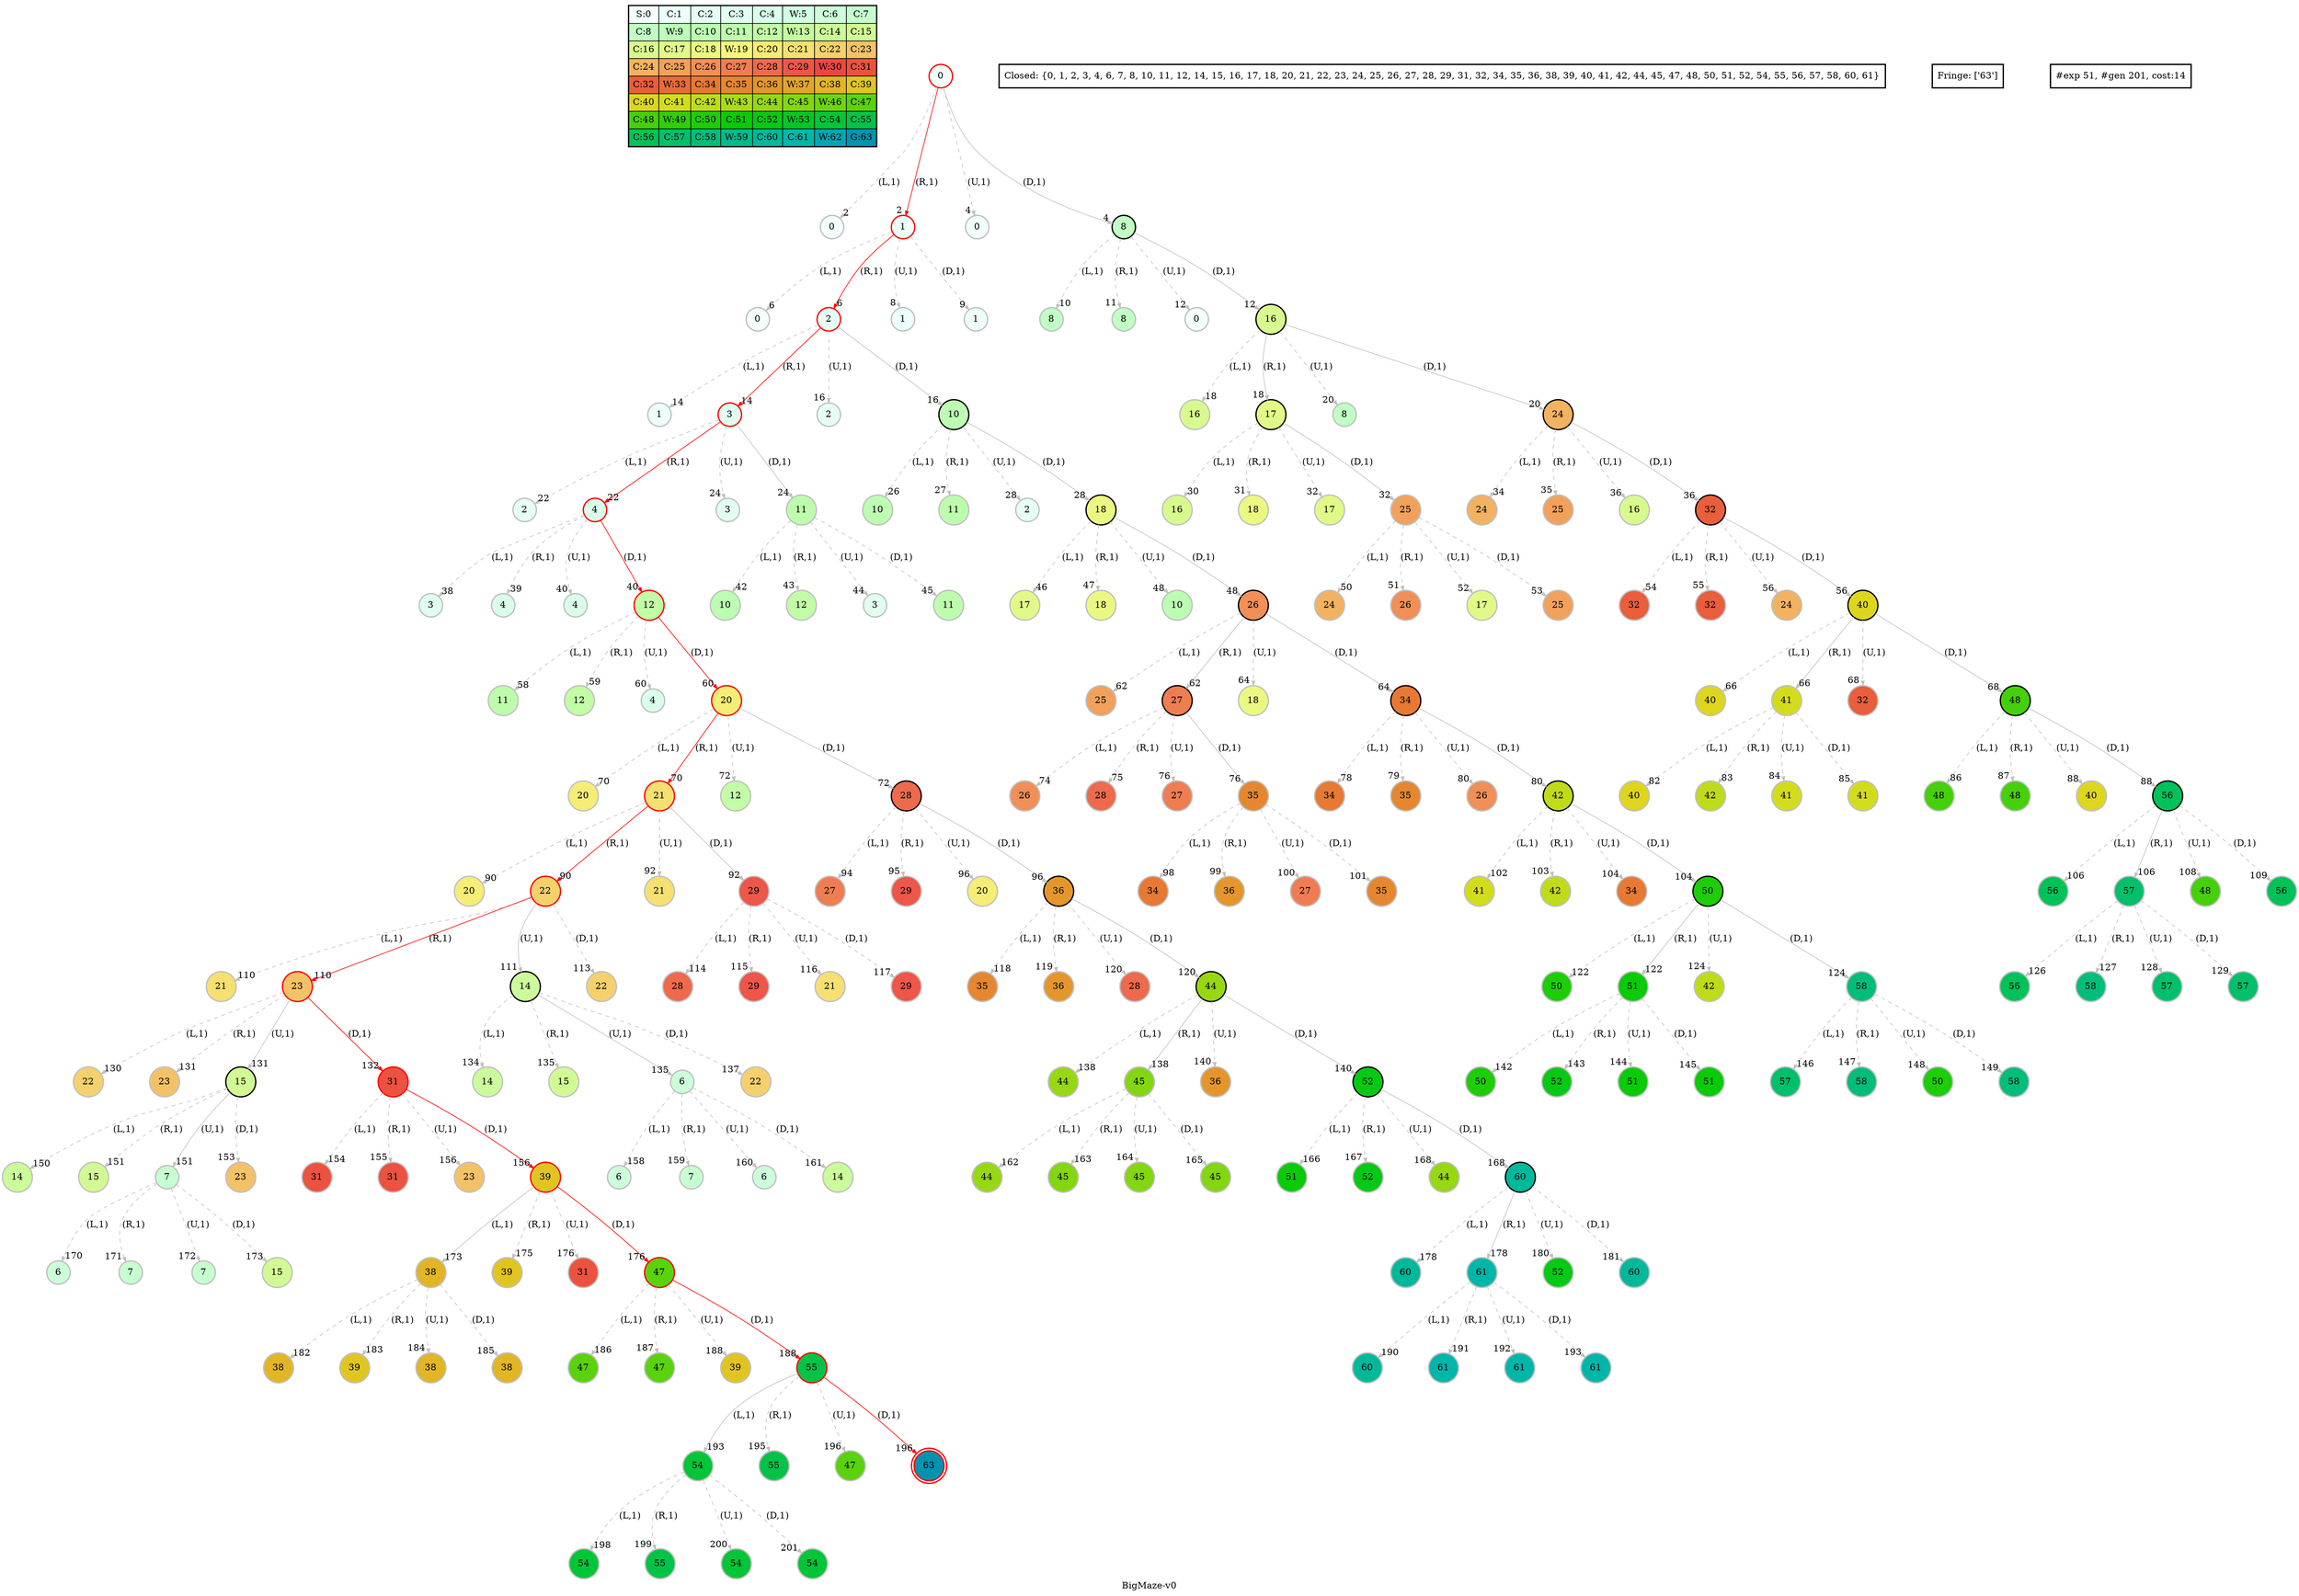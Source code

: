 digraph BigMaze { label="BigMaze-v0" nodesep=1 ranksep="1.2" node [shape=circle penwidth=2] edge [arrowsize=0.7] 
subgraph MAP {label=Map;map [shape=plaintext label=<<table border="1" cellpadding="5" cellspacing="0" cellborder="1"><tr><td bgcolor="0.46862745 0.04925994 0.99969645 1.        ">S:0</td><td bgcolor="0.45294118 0.07385253 0.99931706 1.        ">C:1</td><td bgcolor="0.4372549  0.09840028 0.99878599 1.        ">C:2</td><td bgcolor="0.42156863 0.12288829 0.99810333 1.        ">C:3</td><td bgcolor="0.40588235 0.1473017  0.99726917 1.        ">C:4</td><td bgcolor="0.39019608 0.17162568 0.99628365 1.        ">W:5</td><td bgcolor="0.3745098  0.19584547 0.99514692 1.        ">C:6</td><td bgcolor="0.35882353 0.21994636 0.99385914 1.        ">C:7</td></tr><tr><td bgcolor="0.34313725 0.24391372 0.99242051 1.        ">C:8</td><td bgcolor="0.32745098 0.267733   0.99083125 1.        ">W:9</td><td bgcolor="0.31176471 0.29138975 0.98909161 1.        ">C:10</td><td bgcolor="0.29607843 0.31486959 0.98720184 1.        ">C:11</td><td bgcolor="0.28039216 0.33815827 0.98516223 1.        ">C:12</td><td bgcolor="0.26470588 0.36124167 0.9829731  1.        ">W:13</td><td bgcolor="0.24901961 0.38410575 0.98063477 1.        ">C:14</td><td bgcolor="0.23333333 0.40673664 0.9781476  1.        ">C:15</td></tr><tr><td bgcolor="0.21764706 0.42912061 0.97551197 1.        ">C:16</td><td bgcolor="0.20196078 0.45124406 0.97272827 1.        ">C:17</td><td bgcolor="0.18627451 0.47309356 0.96979694 1.        ">C:18</td><td bgcolor="0.17058824 0.49465584 0.9667184  1.        ">W:19</td><td bgcolor="0.15490196 0.51591783 0.96349314 1.        ">C:20</td><td bgcolor="0.13921569 0.5368666  0.96012165 1.        ">C:21</td><td bgcolor="0.12352941 0.55748944 0.95660442 1.        ">C:22</td><td bgcolor="0.10784314 0.57777383 0.952942   1.        ">C:23</td></tr><tr><td bgcolor="0.09215686 0.59770746 0.94913494 1.        ">C:24</td><td bgcolor="0.07647059 0.61727822 0.94518383 1.        ">C:25</td><td bgcolor="0.06078431 0.63647424 0.94108925 1.        ">C:26</td><td bgcolor="0.04509804 0.65528385 0.93685184 1.        ">C:27</td><td bgcolor="0.02941176 0.67369564 0.93247223 1.        ">C:28</td><td bgcolor="0.01372549 0.69169844 0.92795109 1.        ">C:29</td><td bgcolor="0.00196078 0.70928131 0.92328911 1.        ">W:30</td><td bgcolor="0.01764706 0.72643357 0.91848699 1.        ">C:31</td></tr><tr><td bgcolor="0.03333333 0.74314483 0.91354546 1.        ">C:32</td><td bgcolor="0.04901961 0.75940492 0.90846527 1.        ">W:33</td><td bgcolor="0.06470588 0.77520398 0.9032472  1.        ">C:34</td><td bgcolor="0.08039216 0.79053241 0.89789203 1.        ">C:35</td><td bgcolor="0.09607843 0.80538092 0.89240058 1.        ">C:36</td><td bgcolor="0.11176471 0.81974048 0.88677369 1.        ">W:37</td><td bgcolor="0.12745098 0.83360239 0.88101219 1.        ">C:38</td><td bgcolor="0.14313725 0.84695821 0.87511698 1.        ">C:39</td></tr><tr><td bgcolor="0.15882353 0.85979985 0.86908895 1.        ">C:40</td><td bgcolor="0.1745098  0.87211951 0.862929   1.        ">C:41</td><td bgcolor="0.19019608 0.88390971 0.85663808 1.        ">C:42</td><td bgcolor="0.20588235 0.89516329 0.85021714 1.        ">W:43</td><td bgcolor="0.22156863 0.90587342 0.84366715 1.        ">C:44</td><td bgcolor="0.2372549  0.9160336  0.83698911 1.        ">C:45</td><td bgcolor="0.25294118 0.92563766 0.83018403 1.        ">W:46</td><td bgcolor="0.26862745 0.93467977 0.82325295 1.        ">C:47</td></tr><tr><td bgcolor="0.28431373 0.94315443 0.81619691 1.        ">C:48</td><td bgcolor="0.3        0.95105652 0.80901699 1.        ">W:49</td><td bgcolor="0.31568627 0.95838122 0.80171428 1.        ">C:50</td><td bgcolor="0.33137255 0.96512409 0.79428989 1.        ">C:51</td><td bgcolor="0.34705882 0.97128103 0.78674494 1.        ">C:52</td><td bgcolor="0.3627451  0.97684832 0.77908057 1.        ">W:53</td><td bgcolor="0.37843137 0.98182256 0.77129796 1.        ">C:54</td><td bgcolor="0.39411765 0.98620075 0.76339828 1.        ">C:55</td></tr><tr><td bgcolor="0.40980392 0.98998021 0.75538273 1.        ">C:56</td><td bgcolor="0.4254902  0.99315867 0.74725253 1.        ">C:57</td><td bgcolor="0.44117647 0.99573418 0.73900892 1.        ">C:58</td><td bgcolor="0.45686275 0.99770518 0.73065313 1.        ">W:59</td><td bgcolor="0.47254902 0.99907048 0.72218645 1.        ">C:60</td><td bgcolor="0.48823529 0.99982925 0.71361015 1.        ">C:61</td><td bgcolor="0.51176471 0.99982925 0.70054304 1.        ">W:62</td><td bgcolor="0.52745098 0.99907048 0.69169844 1.        ">G:63</td></tr></table>>]} 
"0_0" [label="0" style=filled color=grey fillcolor="0.46862745 0.04925994 0.99969645 1.        " ];
"0_0.0-0" [label="0" style=filled color=grey fillcolor="0.46862745 0.04925994 0.99969645 1.        " ]; "0_0" -> "0_0.0-0" [label="(L,1)" headlabel=" 2 " style="dashed" color=grey ]; "0_c" [label="Closed: {0}" shape=box]; "0_fr" [label="Fringe: []" shape=box];
"0_0" [label="0" style=filled color=black color=red fillcolor="0.46862745 0.04925994 0.99969645 1.        " ];"0_0.1-1" [label="1" style=filled color=grey color=red fillcolor="0.45294118 0.07385253 0.99931706 1.        " ]; "0_0" -> "0_0.1-1" [label="(R,1)" headlabel=" 2 " style="" color=grey color=red ]; "0_c" [label="Closed: {0}" shape=box]; "0_fr" [label="Fringe: []" shape=box];
"0_0.0-2" [label="0" style=filled color=grey fillcolor="0.46862745 0.04925994 0.99969645 1.        " ]; "0_0" -> "0_0.0-2" [label="(U,1)" headlabel=" 4 " style="dashed" color=grey ]; "0_c" [label="Closed: {0}" shape=box]; "0_fr" [label="Fringe: ['1']" shape=box];
"0_0.8-3" [label="8" style=filled color=grey fillcolor="0.34313725 0.24391372 0.99242051 1.        " ]; "0_0" -> "0_0.8-3" [label="(D,1)" headlabel=" 4 " style="" color=grey ]; "0_c" [label="Closed: {0}" shape=box]; "0_fr" [label="Fringe: ['1']" shape=box];
"0_0.1.0-0" [label="0" style=filled color=grey fillcolor="0.46862745 0.04925994 0.99969645 1.        " ]; "0_0.1-1" -> "0_0.1.0-0" [label="(L,1)" headlabel=" 6 " style="dashed" color=grey ]; "0_c" [label="Closed: {0, 1}" shape=box]; "0_fr" [label="Fringe: ['8']" shape=box];
"0_0.1-1" [label="1" style=filled color=black color=red fillcolor="0.45294118 0.07385253 0.99931706 1.        " ];"0_0.1.2-1" [label="2" style=filled color=grey color=red fillcolor="0.4372549  0.09840028 0.99878599 1.        " ]; "0_0.1-1" -> "0_0.1.2-1" [label="(R,1)" headlabel=" 6 " style="" color=grey color=red ]; "0_c" [label="Closed: {0, 1}" shape=box]; "0_fr" [label="Fringe: ['8']" shape=box];
"0_0.1.1-2" [label="1" style=filled color=grey fillcolor="0.45294118 0.07385253 0.99931706 1.        " ]; "0_0.1-1" -> "0_0.1.1-2" [label="(U,1)" headlabel=" 8 " style="dashed" color=grey ]; "0_c" [label="Closed: {0, 1}" shape=box]; "0_fr" [label="Fringe: ['8', '2']" shape=box];
"0_0.1.1-3" [label="1" style=filled color=grey fillcolor="0.45294118 0.07385253 0.99931706 1.        " ]; "0_0.1-1" -> "0_0.1.1-3" [label="(D,1)" headlabel=" 9 " style="dashed" color=grey ]; "0_c" [label="Closed: {0, 1}" shape=box]; "0_fr" [label="Fringe: ['8', '2']" shape=box];
"0_0.8.8-0" [label="8" style=filled color=grey fillcolor="0.34313725 0.24391372 0.99242051 1.        " ]; "0_0.8-3" -> "0_0.8.8-0" [label="(L,1)" headlabel=" 10 " style="dashed" color=grey ]; "0_c" [label="Closed: {0, 1, 8}" shape=box]; "0_fr" [label="Fringe: ['2']" shape=box];
"0_0.8.8-1" [label="8" style=filled color=grey fillcolor="0.34313725 0.24391372 0.99242051 1.        " ]; "0_0.8-3" -> "0_0.8.8-1" [label="(R,1)" headlabel=" 11 " style="dashed" color=grey ]; "0_c" [label="Closed: {0, 1, 8}" shape=box]; "0_fr" [label="Fringe: ['2']" shape=box];
"0_0.8.0-2" [label="0" style=filled color=grey fillcolor="0.46862745 0.04925994 0.99969645 1.        " ]; "0_0.8-3" -> "0_0.8.0-2" [label="(U,1)" headlabel=" 12 " style="dashed" color=grey ]; "0_c" [label="Closed: {0, 1, 8}" shape=box]; "0_fr" [label="Fringe: ['2']" shape=box];
"0_0.8-3" [label="8" style=filled color=black fillcolor="0.34313725 0.24391372 0.99242051 1.        " ];"0_0.8.16-3" [label="16" style=filled color=grey fillcolor="0.21764706 0.42912061 0.97551197 1.        " ]; "0_0.8-3" -> "0_0.8.16-3" [label="(D,1)" headlabel=" 12 " style="" color=grey ]; "0_c" [label="Closed: {0, 1, 8}" shape=box]; "0_fr" [label="Fringe: ['2']" shape=box];
"0_0.1.2.1-0" [label="1" style=filled color=grey fillcolor="0.45294118 0.07385253 0.99931706 1.        " ]; "0_0.1.2-1" -> "0_0.1.2.1-0" [label="(L,1)" headlabel=" 14 " style="dashed" color=grey ]; "0_c" [label="Closed: {0, 1, 2, 8}" shape=box]; "0_fr" [label="Fringe: ['16']" shape=box];
"0_0.1.2-1" [label="2" style=filled color=black color=red fillcolor="0.4372549  0.09840028 0.99878599 1.        " ];"0_0.1.2.3-1" [label="3" style=filled color=grey color=red fillcolor="0.42156863 0.12288829 0.99810333 1.        " ]; "0_0.1.2-1" -> "0_0.1.2.3-1" [label="(R,1)" headlabel=" 14 " style="" color=grey color=red ]; "0_c" [label="Closed: {0, 1, 2, 8}" shape=box]; "0_fr" [label="Fringe: ['16']" shape=box];
"0_0.1.2.2-2" [label="2" style=filled color=grey fillcolor="0.4372549  0.09840028 0.99878599 1.        " ]; "0_0.1.2-1" -> "0_0.1.2.2-2" [label="(U,1)" headlabel=" 16 " style="dashed" color=grey ]; "0_c" [label="Closed: {0, 1, 2, 8}" shape=box]; "0_fr" [label="Fringe: ['16', '3']" shape=box];
"0_0.1.2.10-3" [label="10" style=filled color=grey fillcolor="0.31176471 0.29138975 0.98909161 1.        " ]; "0_0.1.2-1" -> "0_0.1.2.10-3" [label="(D,1)" headlabel=" 16 " style="" color=grey ]; "0_c" [label="Closed: {0, 1, 2, 8}" shape=box]; "0_fr" [label="Fringe: ['16', '3']" shape=box];
"0_0.8.16.16-0" [label="16" style=filled color=grey fillcolor="0.21764706 0.42912061 0.97551197 1.        " ]; "0_0.8.16-3" -> "0_0.8.16.16-0" [label="(L,1)" headlabel=" 18 " style="dashed" color=grey ]; "0_c" [label="Closed: {0, 1, 2, 8, 16}" shape=box]; "0_fr" [label="Fringe: ['3', '10']" shape=box];
"0_0.8.16-3" [label="16" style=filled color=black fillcolor="0.21764706 0.42912061 0.97551197 1.        " ];"0_0.8.16.17-1" [label="17" style=filled color=grey fillcolor="0.20196078 0.45124406 0.97272827 1.        " ]; "0_0.8.16-3" -> "0_0.8.16.17-1" [label="(R,1)" headlabel=" 18 " style="" color=grey ]; "0_c" [label="Closed: {0, 1, 2, 8, 16}" shape=box]; "0_fr" [label="Fringe: ['3', '10']" shape=box];
"0_0.8.16.8-2" [label="8" style=filled color=grey fillcolor="0.34313725 0.24391372 0.99242051 1.        " ]; "0_0.8.16-3" -> "0_0.8.16.8-2" [label="(U,1)" headlabel=" 20 " style="dashed" color=grey ]; "0_c" [label="Closed: {0, 1, 2, 8, 16}" shape=box]; "0_fr" [label="Fringe: ['3', '10', '17']" shape=box];
"0_0.8.16.24-3" [label="24" style=filled color=grey fillcolor="0.09215686 0.59770746 0.94913494 1.        " ]; "0_0.8.16-3" -> "0_0.8.16.24-3" [label="(D,1)" headlabel=" 20 " style="" color=grey ]; "0_c" [label="Closed: {0, 1, 2, 8, 16}" shape=box]; "0_fr" [label="Fringe: ['3', '10', '17']" shape=box];
"0_0.1.2.3.2-0" [label="2" style=filled color=grey fillcolor="0.4372549  0.09840028 0.99878599 1.        " ]; "0_0.1.2.3-1" -> "0_0.1.2.3.2-0" [label="(L,1)" headlabel=" 22 " style="dashed" color=grey ]; "0_c" [label="Closed: {0, 1, 2, 3, 8, 16}" shape=box]; "0_fr" [label="Fringe: ['10', '17', '24']" shape=box];
"0_0.1.2.3-1" [label="3" style=filled color=black color=red fillcolor="0.42156863 0.12288829 0.99810333 1.        " ];"0_0.1.2.3.4-1" [label="4" style=filled color=grey color=red fillcolor="0.40588235 0.1473017  0.99726917 1.        " ]; "0_0.1.2.3-1" -> "0_0.1.2.3.4-1" [label="(R,1)" headlabel=" 22 " style="" color=grey color=red ]; "0_c" [label="Closed: {0, 1, 2, 3, 8, 16}" shape=box]; "0_fr" [label="Fringe: ['10', '17', '24']" shape=box];
"0_0.1.2.3.3-2" [label="3" style=filled color=grey fillcolor="0.42156863 0.12288829 0.99810333 1.        " ]; "0_0.1.2.3-1" -> "0_0.1.2.3.3-2" [label="(U,1)" headlabel=" 24 " style="dashed" color=grey ]; "0_c" [label="Closed: {0, 1, 2, 3, 8, 16}" shape=box]; "0_fr" [label="Fringe: ['10', '17', '24', '4']" shape=box];
"0_0.1.2.3.11-3" [label="11" style=filled color=grey fillcolor="0.29607843 0.31486959 0.98720184 1.        " ]; "0_0.1.2.3-1" -> "0_0.1.2.3.11-3" [label="(D,1)" headlabel=" 24 " style="" color=grey ]; "0_c" [label="Closed: {0, 1, 2, 3, 8, 16}" shape=box]; "0_fr" [label="Fringe: ['10', '17', '24', '4']" shape=box];
"0_0.1.2.10.10-0" [label="10" style=filled color=grey fillcolor="0.31176471 0.29138975 0.98909161 1.        " ]; "0_0.1.2.10-3" -> "0_0.1.2.10.10-0" [label="(L,1)" headlabel=" 26 " style="dashed" color=grey ]; "0_c" [label="Closed: {0, 1, 2, 3, 8, 10, 16}" shape=box]; "0_fr" [label="Fringe: ['17', '24', '4', '11']" shape=box];
"0_0.1.2.10.11-1" [label="11" style=filled color=grey fillcolor="0.29607843 0.31486959 0.98720184 1.        " ]; "0_0.1.2.10-3" -> "0_0.1.2.10.11-1" [label="(R,1)" headlabel=" 27 " style="dashed" color=grey ]; "0_c" [label="Closed: {0, 1, 2, 3, 8, 10, 16}" shape=box]; "0_fr" [label="Fringe: ['17', '24', '4', '11']" shape=box];
"0_0.1.2.10.2-2" [label="2" style=filled color=grey fillcolor="0.4372549  0.09840028 0.99878599 1.        " ]; "0_0.1.2.10-3" -> "0_0.1.2.10.2-2" [label="(U,1)" headlabel=" 28 " style="dashed" color=grey ]; "0_c" [label="Closed: {0, 1, 2, 3, 8, 10, 16}" shape=box]; "0_fr" [label="Fringe: ['17', '24', '4', '11']" shape=box];
"0_0.1.2.10-3" [label="10" style=filled color=black fillcolor="0.31176471 0.29138975 0.98909161 1.        " ];"0_0.1.2.10.18-3" [label="18" style=filled color=grey fillcolor="0.18627451 0.47309356 0.96979694 1.        " ]; "0_0.1.2.10-3" -> "0_0.1.2.10.18-3" [label="(D,1)" headlabel=" 28 " style="" color=grey ]; "0_c" [label="Closed: {0, 1, 2, 3, 8, 10, 16}" shape=box]; "0_fr" [label="Fringe: ['17', '24', '4', '11']" shape=box];
"0_0.8.16.17.16-0" [label="16" style=filled color=grey fillcolor="0.21764706 0.42912061 0.97551197 1.        " ]; "0_0.8.16.17-1" -> "0_0.8.16.17.16-0" [label="(L,1)" headlabel=" 30 " style="dashed" color=grey ]; "0_c" [label="Closed: {0, 1, 2, 3, 8, 10, 16, 17}" shape=box]; "0_fr" [label="Fringe: ['24', '4', '11', '18']" shape=box];
"0_0.8.16.17.18-1" [label="18" style=filled color=grey fillcolor="0.18627451 0.47309356 0.96979694 1.        " ]; "0_0.8.16.17-1" -> "0_0.8.16.17.18-1" [label="(R,1)" headlabel=" 31 " style="dashed" color=grey ]; "0_c" [label="Closed: {0, 1, 2, 3, 8, 10, 16, 17}" shape=box]; "0_fr" [label="Fringe: ['24', '4', '11', '18']" shape=box];
"0_0.8.16.17.17-2" [label="17" style=filled color=grey fillcolor="0.20196078 0.45124406 0.97272827 1.        " ]; "0_0.8.16.17-1" -> "0_0.8.16.17.17-2" [label="(U,1)" headlabel=" 32 " style="dashed" color=grey ]; "0_c" [label="Closed: {0, 1, 2, 3, 8, 10, 16, 17}" shape=box]; "0_fr" [label="Fringe: ['24', '4', '11', '18']" shape=box];
"0_0.8.16.17-1" [label="17" style=filled color=black fillcolor="0.20196078 0.45124406 0.97272827 1.        " ];"0_0.8.16.17.25-3" [label="25" style=filled color=grey fillcolor="0.07647059 0.61727822 0.94518383 1.        " ]; "0_0.8.16.17-1" -> "0_0.8.16.17.25-3" [label="(D,1)" headlabel=" 32 " style="" color=grey ]; "0_c" [label="Closed: {0, 1, 2, 3, 8, 10, 16, 17}" shape=box]; "0_fr" [label="Fringe: ['24', '4', '11', '18']" shape=box];
"0_0.8.16.24.24-0" [label="24" style=filled color=grey fillcolor="0.09215686 0.59770746 0.94913494 1.        " ]; "0_0.8.16.24-3" -> "0_0.8.16.24.24-0" [label="(L,1)" headlabel=" 34 " style="dashed" color=grey ]; "0_c" [label="Closed: {0, 1, 2, 3, 8, 10, 16, 17, 24}" shape=box]; "0_fr" [label="Fringe: ['4', '11', '18', '25']" shape=box];
"0_0.8.16.24.25-1" [label="25" style=filled color=grey fillcolor="0.07647059 0.61727822 0.94518383 1.        " ]; "0_0.8.16.24-3" -> "0_0.8.16.24.25-1" [label="(R,1)" headlabel=" 35 " style="dashed" color=grey ]; "0_c" [label="Closed: {0, 1, 2, 3, 8, 10, 16, 17, 24}" shape=box]; "0_fr" [label="Fringe: ['4', '11', '18', '25']" shape=box];
"0_0.8.16.24.16-2" [label="16" style=filled color=grey fillcolor="0.21764706 0.42912061 0.97551197 1.        " ]; "0_0.8.16.24-3" -> "0_0.8.16.24.16-2" [label="(U,1)" headlabel=" 36 " style="dashed" color=grey ]; "0_c" [label="Closed: {0, 1, 2, 3, 8, 10, 16, 17, 24}" shape=box]; "0_fr" [label="Fringe: ['4', '11', '18', '25']" shape=box];
"0_0.8.16.24-3" [label="24" style=filled color=black fillcolor="0.09215686 0.59770746 0.94913494 1.        " ];"0_0.8.16.24.32-3" [label="32" style=filled color=grey fillcolor="0.03333333 0.74314483 0.91354546 1.        " ]; "0_0.8.16.24-3" -> "0_0.8.16.24.32-3" [label="(D,1)" headlabel=" 36 " style="" color=grey ]; "0_c" [label="Closed: {0, 1, 2, 3, 8, 10, 16, 17, 24}" shape=box]; "0_fr" [label="Fringe: ['4', '11', '18', '25']" shape=box];
"0_0.1.2.3.4.3-0" [label="3" style=filled color=grey fillcolor="0.42156863 0.12288829 0.99810333 1.        " ]; "0_0.1.2.3.4-1" -> "0_0.1.2.3.4.3-0" [label="(L,1)" headlabel=" 38 " style="dashed" color=grey ]; "0_c" [label="Closed: {0, 1, 2, 3, 4, 8, 10, 16, 17, 24}" shape=box]; "0_fr" [label="Fringe: ['11', '18', '25', '32']" shape=box];
"0_0.1.2.3.4.4-1" [label="4" style=filled color=grey fillcolor="0.40588235 0.1473017  0.99726917 1.        " ]; "0_0.1.2.3.4-1" -> "0_0.1.2.3.4.4-1" [label="(R,1)" headlabel=" 39 " style="dashed" color=grey ]; "0_c" [label="Closed: {0, 1, 2, 3, 4, 8, 10, 16, 17, 24}" shape=box]; "0_fr" [label="Fringe: ['11', '18', '25', '32']" shape=box];
"0_0.1.2.3.4.4-2" [label="4" style=filled color=grey fillcolor="0.40588235 0.1473017  0.99726917 1.        " ]; "0_0.1.2.3.4-1" -> "0_0.1.2.3.4.4-2" [label="(U,1)" headlabel=" 40 " style="dashed" color=grey ]; "0_c" [label="Closed: {0, 1, 2, 3, 4, 8, 10, 16, 17, 24}" shape=box]; "0_fr" [label="Fringe: ['11', '18', '25', '32']" shape=box];
"0_0.1.2.3.4-1" [label="4" style=filled color=black color=red fillcolor="0.40588235 0.1473017  0.99726917 1.        " ];"0_0.1.2.3.4.12-3" [label="12" style=filled color=grey color=red fillcolor="0.28039216 0.33815827 0.98516223 1.        " ]; "0_0.1.2.3.4-1" -> "0_0.1.2.3.4.12-3" [label="(D,1)" headlabel=" 40 " style="" color=grey color=red ]; "0_c" [label="Closed: {0, 1, 2, 3, 4, 8, 10, 16, 17, 24}" shape=box]; "0_fr" [label="Fringe: ['11', '18', '25', '32']" shape=box];
"0_0.1.2.3.11.10-0" [label="10" style=filled color=grey fillcolor="0.31176471 0.29138975 0.98909161 1.        " ]; "0_0.1.2.3.11-3" -> "0_0.1.2.3.11.10-0" [label="(L,1)" headlabel=" 42 " style="dashed" color=grey ]; "0_c" [label="Closed: {0, 1, 2, 3, 4, 8, 10, 11, 16, 17, 24}" shape=box]; "0_fr" [label="Fringe: ['18', '25', '32', '12']" shape=box];
"0_0.1.2.3.11.12-1" [label="12" style=filled color=grey fillcolor="0.28039216 0.33815827 0.98516223 1.        " ]; "0_0.1.2.3.11-3" -> "0_0.1.2.3.11.12-1" [label="(R,1)" headlabel=" 43 " style="dashed" color=grey ]; "0_c" [label="Closed: {0, 1, 2, 3, 4, 8, 10, 11, 16, 17, 24}" shape=box]; "0_fr" [label="Fringe: ['18', '25', '32', '12']" shape=box];
"0_0.1.2.3.11.3-2" [label="3" style=filled color=grey fillcolor="0.42156863 0.12288829 0.99810333 1.        " ]; "0_0.1.2.3.11-3" -> "0_0.1.2.3.11.3-2" [label="(U,1)" headlabel=" 44 " style="dashed" color=grey ]; "0_c" [label="Closed: {0, 1, 2, 3, 4, 8, 10, 11, 16, 17, 24}" shape=box]; "0_fr" [label="Fringe: ['18', '25', '32', '12']" shape=box];
"0_0.1.2.3.11.11-3" [label="11" style=filled color=grey fillcolor="0.29607843 0.31486959 0.98720184 1.        " ]; "0_0.1.2.3.11-3" -> "0_0.1.2.3.11.11-3" [label="(D,1)" headlabel=" 45 " style="dashed" color=grey ]; "0_c" [label="Closed: {0, 1, 2, 3, 4, 8, 10, 11, 16, 17, 24}" shape=box]; "0_fr" [label="Fringe: ['18', '25', '32', '12']" shape=box];
"0_0.1.2.10.18.17-0" [label="17" style=filled color=grey fillcolor="0.20196078 0.45124406 0.97272827 1.        " ]; "0_0.1.2.10.18-3" -> "0_0.1.2.10.18.17-0" [label="(L,1)" headlabel=" 46 " style="dashed" color=grey ]; "0_c" [label="Closed: {0, 1, 2, 3, 4, 8, 10, 11, 16, 17, 18, 24}" shape=box]; "0_fr" [label="Fringe: ['25', '32', '12']" shape=box];
"0_0.1.2.10.18.18-1" [label="18" style=filled color=grey fillcolor="0.18627451 0.47309356 0.96979694 1.        " ]; "0_0.1.2.10.18-3" -> "0_0.1.2.10.18.18-1" [label="(R,1)" headlabel=" 47 " style="dashed" color=grey ]; "0_c" [label="Closed: {0, 1, 2, 3, 4, 8, 10, 11, 16, 17, 18, 24}" shape=box]; "0_fr" [label="Fringe: ['25', '32', '12']" shape=box];
"0_0.1.2.10.18.10-2" [label="10" style=filled color=grey fillcolor="0.31176471 0.29138975 0.98909161 1.        " ]; "0_0.1.2.10.18-3" -> "0_0.1.2.10.18.10-2" [label="(U,1)" headlabel=" 48 " style="dashed" color=grey ]; "0_c" [label="Closed: {0, 1, 2, 3, 4, 8, 10, 11, 16, 17, 18, 24}" shape=box]; "0_fr" [label="Fringe: ['25', '32', '12']" shape=box];
"0_0.1.2.10.18-3" [label="18" style=filled color=black fillcolor="0.18627451 0.47309356 0.96979694 1.        " ];"0_0.1.2.10.18.26-3" [label="26" style=filled color=grey fillcolor="0.06078431 0.63647424 0.94108925 1.        " ]; "0_0.1.2.10.18-3" -> "0_0.1.2.10.18.26-3" [label="(D,1)" headlabel=" 48 " style="" color=grey ]; "0_c" [label="Closed: {0, 1, 2, 3, 4, 8, 10, 11, 16, 17, 18, 24}" shape=box]; "0_fr" [label="Fringe: ['25', '32', '12']" shape=box];
"0_0.8.16.17.25.24-0" [label="24" style=filled color=grey fillcolor="0.09215686 0.59770746 0.94913494 1.        " ]; "0_0.8.16.17.25-3" -> "0_0.8.16.17.25.24-0" [label="(L,1)" headlabel=" 50 " style="dashed" color=grey ]; "0_c" [label="Closed: {0, 1, 2, 3, 4, 8, 10, 11, 16, 17, 18, 24, 25}" shape=box]; "0_fr" [label="Fringe: ['32', '12', '26']" shape=box];
"0_0.8.16.17.25.26-1" [label="26" style=filled color=grey fillcolor="0.06078431 0.63647424 0.94108925 1.        " ]; "0_0.8.16.17.25-3" -> "0_0.8.16.17.25.26-1" [label="(R,1)" headlabel=" 51 " style="dashed" color=grey ]; "0_c" [label="Closed: {0, 1, 2, 3, 4, 8, 10, 11, 16, 17, 18, 24, 25}" shape=box]; "0_fr" [label="Fringe: ['32', '12', '26']" shape=box];
"0_0.8.16.17.25.17-2" [label="17" style=filled color=grey fillcolor="0.20196078 0.45124406 0.97272827 1.        " ]; "0_0.8.16.17.25-3" -> "0_0.8.16.17.25.17-2" [label="(U,1)" headlabel=" 52 " style="dashed" color=grey ]; "0_c" [label="Closed: {0, 1, 2, 3, 4, 8, 10, 11, 16, 17, 18, 24, 25}" shape=box]; "0_fr" [label="Fringe: ['32', '12', '26']" shape=box];
"0_0.8.16.17.25.25-3" [label="25" style=filled color=grey fillcolor="0.07647059 0.61727822 0.94518383 1.        " ]; "0_0.8.16.17.25-3" -> "0_0.8.16.17.25.25-3" [label="(D,1)" headlabel=" 53 " style="dashed" color=grey ]; "0_c" [label="Closed: {0, 1, 2, 3, 4, 8, 10, 11, 16, 17, 18, 24, 25}" shape=box]; "0_fr" [label="Fringe: ['32', '12', '26']" shape=box];
"0_0.8.16.24.32.32-0" [label="32" style=filled color=grey fillcolor="0.03333333 0.74314483 0.91354546 1.        " ]; "0_0.8.16.24.32-3" -> "0_0.8.16.24.32.32-0" [label="(L,1)" headlabel=" 54 " style="dashed" color=grey ]; "0_c" [label="Closed: {0, 1, 2, 3, 4, 32, 8, 10, 11, 16, 17, 18, 24, 25}" shape=box]; "0_fr" [label="Fringe: ['12', '26']" shape=box];
"0_0.8.16.24.32.32-1" [label="32" style=filled color=grey fillcolor="0.03333333 0.74314483 0.91354546 1.        " ]; "0_0.8.16.24.32-3" -> "0_0.8.16.24.32.32-1" [label="(R,1)" headlabel=" 55 " style="dashed" color=grey ]; "0_c" [label="Closed: {0, 1, 2, 3, 4, 32, 8, 10, 11, 16, 17, 18, 24, 25}" shape=box]; "0_fr" [label="Fringe: ['12', '26']" shape=box];
"0_0.8.16.24.32.24-2" [label="24" style=filled color=grey fillcolor="0.09215686 0.59770746 0.94913494 1.        " ]; "0_0.8.16.24.32-3" -> "0_0.8.16.24.32.24-2" [label="(U,1)" headlabel=" 56 " style="dashed" color=grey ]; "0_c" [label="Closed: {0, 1, 2, 3, 4, 32, 8, 10, 11, 16, 17, 18, 24, 25}" shape=box]; "0_fr" [label="Fringe: ['12', '26']" shape=box];
"0_0.8.16.24.32-3" [label="32" style=filled color=black fillcolor="0.03333333 0.74314483 0.91354546 1.        " ];"0_0.8.16.24.32.40-3" [label="40" style=filled color=grey fillcolor="0.15882353 0.85979985 0.86908895 1.        " ]; "0_0.8.16.24.32-3" -> "0_0.8.16.24.32.40-3" [label="(D,1)" headlabel=" 56 " style="" color=grey ]; "0_c" [label="Closed: {0, 1, 2, 3, 4, 32, 8, 10, 11, 16, 17, 18, 24, 25}" shape=box]; "0_fr" [label="Fringe: ['12', '26']" shape=box];
"0_0.1.2.3.4.12.11-0" [label="11" style=filled color=grey fillcolor="0.29607843 0.31486959 0.98720184 1.        " ]; "0_0.1.2.3.4.12-3" -> "0_0.1.2.3.4.12.11-0" [label="(L,1)" headlabel=" 58 " style="dashed" color=grey ]; "0_c" [label="Closed: {0, 1, 2, 3, 4, 32, 8, 10, 11, 12, 16, 17, 18, 24, 25}" shape=box]; "0_fr" [label="Fringe: ['26', '40']" shape=box];
"0_0.1.2.3.4.12.12-1" [label="12" style=filled color=grey fillcolor="0.28039216 0.33815827 0.98516223 1.        " ]; "0_0.1.2.3.4.12-3" -> "0_0.1.2.3.4.12.12-1" [label="(R,1)" headlabel=" 59 " style="dashed" color=grey ]; "0_c" [label="Closed: {0, 1, 2, 3, 4, 32, 8, 10, 11, 12, 16, 17, 18, 24, 25}" shape=box]; "0_fr" [label="Fringe: ['26', '40']" shape=box];
"0_0.1.2.3.4.12.4-2" [label="4" style=filled color=grey fillcolor="0.40588235 0.1473017  0.99726917 1.        " ]; "0_0.1.2.3.4.12-3" -> "0_0.1.2.3.4.12.4-2" [label="(U,1)" headlabel=" 60 " style="dashed" color=grey ]; "0_c" [label="Closed: {0, 1, 2, 3, 4, 32, 8, 10, 11, 12, 16, 17, 18, 24, 25}" shape=box]; "0_fr" [label="Fringe: ['26', '40']" shape=box];
"0_0.1.2.3.4.12-3" [label="12" style=filled color=black color=red fillcolor="0.28039216 0.33815827 0.98516223 1.        " ];"0_0.1.2.3.4.12.20-3" [label="20" style=filled color=grey color=red fillcolor="0.15490196 0.51591783 0.96349314 1.        " ]; "0_0.1.2.3.4.12-3" -> "0_0.1.2.3.4.12.20-3" [label="(D,1)" headlabel=" 60 " style="" color=grey color=red ]; "0_c" [label="Closed: {0, 1, 2, 3, 4, 32, 8, 10, 11, 12, 16, 17, 18, 24, 25}" shape=box]; "0_fr" [label="Fringe: ['26', '40']" shape=box];
"0_0.1.2.10.18.26.25-0" [label="25" style=filled color=grey fillcolor="0.07647059 0.61727822 0.94518383 1.        " ]; "0_0.1.2.10.18.26-3" -> "0_0.1.2.10.18.26.25-0" [label="(L,1)" headlabel=" 62 " style="dashed" color=grey ]; "0_c" [label="Closed: {0, 1, 2, 3, 4, 32, 8, 10, 11, 12, 16, 17, 18, 24, 25, 26}" shape=box]; "0_fr" [label="Fringe: ['40', '20']" shape=box];
"0_0.1.2.10.18.26-3" [label="26" style=filled color=black fillcolor="0.06078431 0.63647424 0.94108925 1.        " ];"0_0.1.2.10.18.26.27-1" [label="27" style=filled color=grey fillcolor="0.04509804 0.65528385 0.93685184 1.        " ]; "0_0.1.2.10.18.26-3" -> "0_0.1.2.10.18.26.27-1" [label="(R,1)" headlabel=" 62 " style="" color=grey ]; "0_c" [label="Closed: {0, 1, 2, 3, 4, 32, 8, 10, 11, 12, 16, 17, 18, 24, 25, 26}" shape=box]; "0_fr" [label="Fringe: ['40', '20']" shape=box];
"0_0.1.2.10.18.26.18-2" [label="18" style=filled color=grey fillcolor="0.18627451 0.47309356 0.96979694 1.        " ]; "0_0.1.2.10.18.26-3" -> "0_0.1.2.10.18.26.18-2" [label="(U,1)" headlabel=" 64 " style="dashed" color=grey ]; "0_c" [label="Closed: {0, 1, 2, 3, 4, 32, 8, 10, 11, 12, 16, 17, 18, 24, 25, 26}" shape=box]; "0_fr" [label="Fringe: ['40', '20', '27']" shape=box];
"0_0.1.2.10.18.26.34-3" [label="34" style=filled color=grey fillcolor="0.06470588 0.77520398 0.9032472  1.        " ]; "0_0.1.2.10.18.26-3" -> "0_0.1.2.10.18.26.34-3" [label="(D,1)" headlabel=" 64 " style="" color=grey ]; "0_c" [label="Closed: {0, 1, 2, 3, 4, 32, 8, 10, 11, 12, 16, 17, 18, 24, 25, 26}" shape=box]; "0_fr" [label="Fringe: ['40', '20', '27']" shape=box];
"0_0.8.16.24.32.40.40-0" [label="40" style=filled color=grey fillcolor="0.15882353 0.85979985 0.86908895 1.        " ]; "0_0.8.16.24.32.40-3" -> "0_0.8.16.24.32.40.40-0" [label="(L,1)" headlabel=" 66 " style="dashed" color=grey ]; "0_c" [label="Closed: {0, 1, 2, 3, 4, 32, 8, 40, 10, 11, 12, 16, 17, 18, 24, 25, 26}" shape=box]; "0_fr" [label="Fringe: ['20', '27', '34']" shape=box];
"0_0.8.16.24.32.40-3" [label="40" style=filled color=black fillcolor="0.15882353 0.85979985 0.86908895 1.        " ];"0_0.8.16.24.32.40.41-1" [label="41" style=filled color=grey fillcolor="0.1745098  0.87211951 0.862929   1.        " ]; "0_0.8.16.24.32.40-3" -> "0_0.8.16.24.32.40.41-1" [label="(R,1)" headlabel=" 66 " style="" color=grey ]; "0_c" [label="Closed: {0, 1, 2, 3, 4, 32, 8, 40, 10, 11, 12, 16, 17, 18, 24, 25, 26}" shape=box]; "0_fr" [label="Fringe: ['20', '27', '34']" shape=box];
"0_0.8.16.24.32.40.32-2" [label="32" style=filled color=grey fillcolor="0.03333333 0.74314483 0.91354546 1.        " ]; "0_0.8.16.24.32.40-3" -> "0_0.8.16.24.32.40.32-2" [label="(U,1)" headlabel=" 68 " style="dashed" color=grey ]; "0_c" [label="Closed: {0, 1, 2, 3, 4, 32, 8, 40, 10, 11, 12, 16, 17, 18, 24, 25, 26}" shape=box]; "0_fr" [label="Fringe: ['20', '27', '34', '41']" shape=box];
"0_0.8.16.24.32.40.48-3" [label="48" style=filled color=grey fillcolor="0.28431373 0.94315443 0.81619691 1.        " ]; "0_0.8.16.24.32.40-3" -> "0_0.8.16.24.32.40.48-3" [label="(D,1)" headlabel=" 68 " style="" color=grey ]; "0_c" [label="Closed: {0, 1, 2, 3, 4, 32, 8, 40, 10, 11, 12, 16, 17, 18, 24, 25, 26}" shape=box]; "0_fr" [label="Fringe: ['20', '27', '34', '41']" shape=box];
"0_0.1.2.3.4.12.20.20-0" [label="20" style=filled color=grey fillcolor="0.15490196 0.51591783 0.96349314 1.        " ]; "0_0.1.2.3.4.12.20-3" -> "0_0.1.2.3.4.12.20.20-0" [label="(L,1)" headlabel=" 70 " style="dashed" color=grey ]; "0_c" [label="Closed: {0, 1, 2, 3, 4, 32, 8, 40, 10, 11, 12, 16, 17, 18, 20, 24, 25, 26}" shape=box]; "0_fr" [label="Fringe: ['27', '34', '41', '48']" shape=box];
"0_0.1.2.3.4.12.20-3" [label="20" style=filled color=black color=red fillcolor="0.15490196 0.51591783 0.96349314 1.        " ];"0_0.1.2.3.4.12.20.21-1" [label="21" style=filled color=grey color=red fillcolor="0.13921569 0.5368666  0.96012165 1.        " ]; "0_0.1.2.3.4.12.20-3" -> "0_0.1.2.3.4.12.20.21-1" [label="(R,1)" headlabel=" 70 " style="" color=grey color=red ]; "0_c" [label="Closed: {0, 1, 2, 3, 4, 32, 8, 40, 10, 11, 12, 16, 17, 18, 20, 24, 25, 26}" shape=box]; "0_fr" [label="Fringe: ['27', '34', '41', '48']" shape=box];
"0_0.1.2.3.4.12.20.12-2" [label="12" style=filled color=grey fillcolor="0.28039216 0.33815827 0.98516223 1.        " ]; "0_0.1.2.3.4.12.20-3" -> "0_0.1.2.3.4.12.20.12-2" [label="(U,1)" headlabel=" 72 " style="dashed" color=grey ]; "0_c" [label="Closed: {0, 1, 2, 3, 4, 32, 8, 40, 10, 11, 12, 16, 17, 18, 20, 24, 25, 26}" shape=box]; "0_fr" [label="Fringe: ['27', '34', '41', '48', '21']" shape=box];
"0_0.1.2.3.4.12.20.28-3" [label="28" style=filled color=grey fillcolor="0.02941176 0.67369564 0.93247223 1.        " ]; "0_0.1.2.3.4.12.20-3" -> "0_0.1.2.3.4.12.20.28-3" [label="(D,1)" headlabel=" 72 " style="" color=grey ]; "0_c" [label="Closed: {0, 1, 2, 3, 4, 32, 8, 40, 10, 11, 12, 16, 17, 18, 20, 24, 25, 26}" shape=box]; "0_fr" [label="Fringe: ['27', '34', '41', '48', '21']" shape=box];
"0_0.1.2.10.18.26.27.26-0" [label="26" style=filled color=grey fillcolor="0.06078431 0.63647424 0.94108925 1.        " ]; "0_0.1.2.10.18.26.27-1" -> "0_0.1.2.10.18.26.27.26-0" [label="(L,1)" headlabel=" 74 " style="dashed" color=grey ]; "0_c" [label="Closed: {0, 1, 2, 3, 4, 32, 8, 40, 10, 11, 12, 16, 17, 18, 20, 24, 25, 26, 27}" shape=box]; "0_fr" [label="Fringe: ['34', '41', '48', '21', '28']" shape=box];
"0_0.1.2.10.18.26.27.28-1" [label="28" style=filled color=grey fillcolor="0.02941176 0.67369564 0.93247223 1.        " ]; "0_0.1.2.10.18.26.27-1" -> "0_0.1.2.10.18.26.27.28-1" [label="(R,1)" headlabel=" 75 " style="dashed" color=grey ]; "0_c" [label="Closed: {0, 1, 2, 3, 4, 32, 8, 40, 10, 11, 12, 16, 17, 18, 20, 24, 25, 26, 27}" shape=box]; "0_fr" [label="Fringe: ['34', '41', '48', '21', '28']" shape=box];
"0_0.1.2.10.18.26.27.27-2" [label="27" style=filled color=grey fillcolor="0.04509804 0.65528385 0.93685184 1.        " ]; "0_0.1.2.10.18.26.27-1" -> "0_0.1.2.10.18.26.27.27-2" [label="(U,1)" headlabel=" 76 " style="dashed" color=grey ]; "0_c" [label="Closed: {0, 1, 2, 3, 4, 32, 8, 40, 10, 11, 12, 16, 17, 18, 20, 24, 25, 26, 27}" shape=box]; "0_fr" [label="Fringe: ['34', '41', '48', '21', '28']" shape=box];
"0_0.1.2.10.18.26.27-1" [label="27" style=filled color=black fillcolor="0.04509804 0.65528385 0.93685184 1.        " ];"0_0.1.2.10.18.26.27.35-3" [label="35" style=filled color=grey fillcolor="0.08039216 0.79053241 0.89789203 1.        " ]; "0_0.1.2.10.18.26.27-1" -> "0_0.1.2.10.18.26.27.35-3" [label="(D,1)" headlabel=" 76 " style="" color=grey ]; "0_c" [label="Closed: {0, 1, 2, 3, 4, 32, 8, 40, 10, 11, 12, 16, 17, 18, 20, 24, 25, 26, 27}" shape=box]; "0_fr" [label="Fringe: ['34', '41', '48', '21', '28']" shape=box];
"0_0.1.2.10.18.26.34.34-0" [label="34" style=filled color=grey fillcolor="0.06470588 0.77520398 0.9032472  1.        " ]; "0_0.1.2.10.18.26.34-3" -> "0_0.1.2.10.18.26.34.34-0" [label="(L,1)" headlabel=" 78 " style="dashed" color=grey ]; "0_c" [label="Closed: {0, 1, 2, 3, 4, 32, 34, 8, 40, 10, 11, 12, 16, 17, 18, 20, 24, 25, 26, 27}" shape=box]; "0_fr" [label="Fringe: ['41', '48', '21', '28', '35']" shape=box];
"0_0.1.2.10.18.26.34.35-1" [label="35" style=filled color=grey fillcolor="0.08039216 0.79053241 0.89789203 1.        " ]; "0_0.1.2.10.18.26.34-3" -> "0_0.1.2.10.18.26.34.35-1" [label="(R,1)" headlabel=" 79 " style="dashed" color=grey ]; "0_c" [label="Closed: {0, 1, 2, 3, 4, 32, 34, 8, 40, 10, 11, 12, 16, 17, 18, 20, 24, 25, 26, 27}" shape=box]; "0_fr" [label="Fringe: ['41', '48', '21', '28', '35']" shape=box];
"0_0.1.2.10.18.26.34.26-2" [label="26" style=filled color=grey fillcolor="0.06078431 0.63647424 0.94108925 1.        " ]; "0_0.1.2.10.18.26.34-3" -> "0_0.1.2.10.18.26.34.26-2" [label="(U,1)" headlabel=" 80 " style="dashed" color=grey ]; "0_c" [label="Closed: {0, 1, 2, 3, 4, 32, 34, 8, 40, 10, 11, 12, 16, 17, 18, 20, 24, 25, 26, 27}" shape=box]; "0_fr" [label="Fringe: ['41', '48', '21', '28', '35']" shape=box];
"0_0.1.2.10.18.26.34-3" [label="34" style=filled color=black fillcolor="0.06470588 0.77520398 0.9032472  1.        " ];"0_0.1.2.10.18.26.34.42-3" [label="42" style=filled color=grey fillcolor="0.19019608 0.88390971 0.85663808 1.        " ]; "0_0.1.2.10.18.26.34-3" -> "0_0.1.2.10.18.26.34.42-3" [label="(D,1)" headlabel=" 80 " style="" color=grey ]; "0_c" [label="Closed: {0, 1, 2, 3, 4, 32, 34, 8, 40, 10, 11, 12, 16, 17, 18, 20, 24, 25, 26, 27}" shape=box]; "0_fr" [label="Fringe: ['41', '48', '21', '28', '35']" shape=box];
"0_0.8.16.24.32.40.41.40-0" [label="40" style=filled color=grey fillcolor="0.15882353 0.85979985 0.86908895 1.        " ]; "0_0.8.16.24.32.40.41-1" -> "0_0.8.16.24.32.40.41.40-0" [label="(L,1)" headlabel=" 82 " style="dashed" color=grey ]; "0_c" [label="Closed: {0, 1, 2, 3, 4, 8, 10, 11, 12, 16, 17, 18, 20, 24, 25, 26, 27, 32, 34, 40, 41}" shape=box]; "0_fr" [label="Fringe: ['48', '21', '28', '35', '42']" shape=box];
"0_0.8.16.24.32.40.41.42-1" [label="42" style=filled color=grey fillcolor="0.19019608 0.88390971 0.85663808 1.        " ]; "0_0.8.16.24.32.40.41-1" -> "0_0.8.16.24.32.40.41.42-1" [label="(R,1)" headlabel=" 83 " style="dashed" color=grey ]; "0_c" [label="Closed: {0, 1, 2, 3, 4, 8, 10, 11, 12, 16, 17, 18, 20, 24, 25, 26, 27, 32, 34, 40, 41}" shape=box]; "0_fr" [label="Fringe: ['48', '21', '28', '35', '42']" shape=box];
"0_0.8.16.24.32.40.41.41-2" [label="41" style=filled color=grey fillcolor="0.1745098  0.87211951 0.862929   1.        " ]; "0_0.8.16.24.32.40.41-1" -> "0_0.8.16.24.32.40.41.41-2" [label="(U,1)" headlabel=" 84 " style="dashed" color=grey ]; "0_c" [label="Closed: {0, 1, 2, 3, 4, 8, 10, 11, 12, 16, 17, 18, 20, 24, 25, 26, 27, 32, 34, 40, 41}" shape=box]; "0_fr" [label="Fringe: ['48', '21', '28', '35', '42']" shape=box];
"0_0.8.16.24.32.40.41.41-3" [label="41" style=filled color=grey fillcolor="0.1745098  0.87211951 0.862929   1.        " ]; "0_0.8.16.24.32.40.41-1" -> "0_0.8.16.24.32.40.41.41-3" [label="(D,1)" headlabel=" 85 " style="dashed" color=grey ]; "0_c" [label="Closed: {0, 1, 2, 3, 4, 8, 10, 11, 12, 16, 17, 18, 20, 24, 25, 26, 27, 32, 34, 40, 41}" shape=box]; "0_fr" [label="Fringe: ['48', '21', '28', '35', '42']" shape=box];
"0_0.8.16.24.32.40.48.48-0" [label="48" style=filled color=grey fillcolor="0.28431373 0.94315443 0.81619691 1.        " ]; "0_0.8.16.24.32.40.48-3" -> "0_0.8.16.24.32.40.48.48-0" [label="(L,1)" headlabel=" 86 " style="dashed" color=grey ]; "0_c" [label="Closed: {0, 1, 2, 3, 4, 8, 10, 11, 12, 16, 17, 18, 20, 24, 25, 26, 27, 32, 34, 40, 41, 48}" shape=box]; "0_fr" [label="Fringe: ['21', '28', '35', '42']" shape=box];
"0_0.8.16.24.32.40.48.48-1" [label="48" style=filled color=grey fillcolor="0.28431373 0.94315443 0.81619691 1.        " ]; "0_0.8.16.24.32.40.48-3" -> "0_0.8.16.24.32.40.48.48-1" [label="(R,1)" headlabel=" 87 " style="dashed" color=grey ]; "0_c" [label="Closed: {0, 1, 2, 3, 4, 8, 10, 11, 12, 16, 17, 18, 20, 24, 25, 26, 27, 32, 34, 40, 41, 48}" shape=box]; "0_fr" [label="Fringe: ['21', '28', '35', '42']" shape=box];
"0_0.8.16.24.32.40.48.40-2" [label="40" style=filled color=grey fillcolor="0.15882353 0.85979985 0.86908895 1.        " ]; "0_0.8.16.24.32.40.48-3" -> "0_0.8.16.24.32.40.48.40-2" [label="(U,1)" headlabel=" 88 " style="dashed" color=grey ]; "0_c" [label="Closed: {0, 1, 2, 3, 4, 8, 10, 11, 12, 16, 17, 18, 20, 24, 25, 26, 27, 32, 34, 40, 41, 48}" shape=box]; "0_fr" [label="Fringe: ['21', '28', '35', '42']" shape=box];
"0_0.8.16.24.32.40.48-3" [label="48" style=filled color=black fillcolor="0.28431373 0.94315443 0.81619691 1.        " ];"0_0.8.16.24.32.40.48.56-3" [label="56" style=filled color=grey fillcolor="0.40980392 0.98998021 0.75538273 1.        " ]; "0_0.8.16.24.32.40.48-3" -> "0_0.8.16.24.32.40.48.56-3" [label="(D,1)" headlabel=" 88 " style="" color=grey ]; "0_c" [label="Closed: {0, 1, 2, 3, 4, 8, 10, 11, 12, 16, 17, 18, 20, 24, 25, 26, 27, 32, 34, 40, 41, 48}" shape=box]; "0_fr" [label="Fringe: ['21', '28', '35', '42']" shape=box];
"0_0.1.2.3.4.12.20.21.20-0" [label="20" style=filled color=grey fillcolor="0.15490196 0.51591783 0.96349314 1.        " ]; "0_0.1.2.3.4.12.20.21-1" -> "0_0.1.2.3.4.12.20.21.20-0" [label="(L,1)" headlabel=" 90 " style="dashed" color=grey ]; "0_c" [label="Closed: {0, 1, 2, 3, 4, 8, 10, 11, 12, 16, 17, 18, 20, 21, 24, 25, 26, 27, 32, 34, 40, 41, 48}" shape=box]; "0_fr" [label="Fringe: ['28', '35', '42', '56']" shape=box];
"0_0.1.2.3.4.12.20.21-1" [label="21" style=filled color=black color=red fillcolor="0.13921569 0.5368666  0.96012165 1.        " ];"0_0.1.2.3.4.12.20.21.22-1" [label="22" style=filled color=grey color=red fillcolor="0.12352941 0.55748944 0.95660442 1.        " ]; "0_0.1.2.3.4.12.20.21-1" -> "0_0.1.2.3.4.12.20.21.22-1" [label="(R,1)" headlabel=" 90 " style="" color=grey color=red ]; "0_c" [label="Closed: {0, 1, 2, 3, 4, 8, 10, 11, 12, 16, 17, 18, 20, 21, 24, 25, 26, 27, 32, 34, 40, 41, 48}" shape=box]; "0_fr" [label="Fringe: ['28', '35', '42', '56']" shape=box];
"0_0.1.2.3.4.12.20.21.21-2" [label="21" style=filled color=grey fillcolor="0.13921569 0.5368666  0.96012165 1.        " ]; "0_0.1.2.3.4.12.20.21-1" -> "0_0.1.2.3.4.12.20.21.21-2" [label="(U,1)" headlabel=" 92 " style="dashed" color=grey ]; "0_c" [label="Closed: {0, 1, 2, 3, 4, 8, 10, 11, 12, 16, 17, 18, 20, 21, 24, 25, 26, 27, 32, 34, 40, 41, 48}" shape=box]; "0_fr" [label="Fringe: ['28', '35', '42', '56', '22']" shape=box];
"0_0.1.2.3.4.12.20.21.29-3" [label="29" style=filled color=grey fillcolor="0.01372549 0.69169844 0.92795109 1.        " ]; "0_0.1.2.3.4.12.20.21-1" -> "0_0.1.2.3.4.12.20.21.29-3" [label="(D,1)" headlabel=" 92 " style="" color=grey ]; "0_c" [label="Closed: {0, 1, 2, 3, 4, 8, 10, 11, 12, 16, 17, 18, 20, 21, 24, 25, 26, 27, 32, 34, 40, 41, 48}" shape=box]; "0_fr" [label="Fringe: ['28', '35', '42', '56', '22']" shape=box];
"0_0.1.2.3.4.12.20.28.27-0" [label="27" style=filled color=grey fillcolor="0.04509804 0.65528385 0.93685184 1.        " ]; "0_0.1.2.3.4.12.20.28-3" -> "0_0.1.2.3.4.12.20.28.27-0" [label="(L,1)" headlabel=" 94 " style="dashed" color=grey ]; "0_c" [label="Closed: {0, 1, 2, 3, 4, 8, 10, 11, 12, 16, 17, 18, 20, 21, 24, 25, 26, 27, 28, 32, 34, 40, 41, 48}" shape=box]; "0_fr" [label="Fringe: ['35', '42', '56', '22', '29']" shape=box];
"0_0.1.2.3.4.12.20.28.29-1" [label="29" style=filled color=grey fillcolor="0.01372549 0.69169844 0.92795109 1.        " ]; "0_0.1.2.3.4.12.20.28-3" -> "0_0.1.2.3.4.12.20.28.29-1" [label="(R,1)" headlabel=" 95 " style="dashed" color=grey ]; "0_c" [label="Closed: {0, 1, 2, 3, 4, 8, 10, 11, 12, 16, 17, 18, 20, 21, 24, 25, 26, 27, 28, 32, 34, 40, 41, 48}" shape=box]; "0_fr" [label="Fringe: ['35', '42', '56', '22', '29']" shape=box];
"0_0.1.2.3.4.12.20.28.20-2" [label="20" style=filled color=grey fillcolor="0.15490196 0.51591783 0.96349314 1.        " ]; "0_0.1.2.3.4.12.20.28-3" -> "0_0.1.2.3.4.12.20.28.20-2" [label="(U,1)" headlabel=" 96 " style="dashed" color=grey ]; "0_c" [label="Closed: {0, 1, 2, 3, 4, 8, 10, 11, 12, 16, 17, 18, 20, 21, 24, 25, 26, 27, 28, 32, 34, 40, 41, 48}" shape=box]; "0_fr" [label="Fringe: ['35', '42', '56', '22', '29']" shape=box];
"0_0.1.2.3.4.12.20.28-3" [label="28" style=filled color=black fillcolor="0.02941176 0.67369564 0.93247223 1.        " ];"0_0.1.2.3.4.12.20.28.36-3" [label="36" style=filled color=grey fillcolor="0.09607843 0.80538092 0.89240058 1.        " ]; "0_0.1.2.3.4.12.20.28-3" -> "0_0.1.2.3.4.12.20.28.36-3" [label="(D,1)" headlabel=" 96 " style="" color=grey ]; "0_c" [label="Closed: {0, 1, 2, 3, 4, 8, 10, 11, 12, 16, 17, 18, 20, 21, 24, 25, 26, 27, 28, 32, 34, 40, 41, 48}" shape=box]; "0_fr" [label="Fringe: ['35', '42', '56', '22', '29']" shape=box];
"0_0.1.2.10.18.26.27.35.34-0" [label="34" style=filled color=grey fillcolor="0.06470588 0.77520398 0.9032472  1.        " ]; "0_0.1.2.10.18.26.27.35-3" -> "0_0.1.2.10.18.26.27.35.34-0" [label="(L,1)" headlabel=" 98 " style="dashed" color=grey ]; "0_c" [label="Closed: {0, 1, 2, 3, 4, 8, 10, 11, 12, 16, 17, 18, 20, 21, 24, 25, 26, 27, 28, 32, 34, 35, 40, 41, 48}" shape=box]; "0_fr" [label="Fringe: ['42', '56', '22', '29', '36']" shape=box];
"0_0.1.2.10.18.26.27.35.36-1" [label="36" style=filled color=grey fillcolor="0.09607843 0.80538092 0.89240058 1.        " ]; "0_0.1.2.10.18.26.27.35-3" -> "0_0.1.2.10.18.26.27.35.36-1" [label="(R,1)" headlabel=" 99 " style="dashed" color=grey ]; "0_c" [label="Closed: {0, 1, 2, 3, 4, 8, 10, 11, 12, 16, 17, 18, 20, 21, 24, 25, 26, 27, 28, 32, 34, 35, 40, 41, 48}" shape=box]; "0_fr" [label="Fringe: ['42', '56', '22', '29', '36']" shape=box];
"0_0.1.2.10.18.26.27.35.27-2" [label="27" style=filled color=grey fillcolor="0.04509804 0.65528385 0.93685184 1.        " ]; "0_0.1.2.10.18.26.27.35-3" -> "0_0.1.2.10.18.26.27.35.27-2" [label="(U,1)" headlabel=" 100 " style="dashed" color=grey ]; "0_c" [label="Closed: {0, 1, 2, 3, 4, 8, 10, 11, 12, 16, 17, 18, 20, 21, 24, 25, 26, 27, 28, 32, 34, 35, 40, 41, 48}" shape=box]; "0_fr" [label="Fringe: ['42', '56', '22', '29', '36']" shape=box];
"0_0.1.2.10.18.26.27.35.35-3" [label="35" style=filled color=grey fillcolor="0.08039216 0.79053241 0.89789203 1.        " ]; "0_0.1.2.10.18.26.27.35-3" -> "0_0.1.2.10.18.26.27.35.35-3" [label="(D,1)" headlabel=" 101 " style="dashed" color=grey ]; "0_c" [label="Closed: {0, 1, 2, 3, 4, 8, 10, 11, 12, 16, 17, 18, 20, 21, 24, 25, 26, 27, 28, 32, 34, 35, 40, 41, 48}" shape=box]; "0_fr" [label="Fringe: ['42', '56', '22', '29', '36']" shape=box];
"0_0.1.2.10.18.26.34.42.41-0" [label="41" style=filled color=grey fillcolor="0.1745098  0.87211951 0.862929   1.        " ]; "0_0.1.2.10.18.26.34.42-3" -> "0_0.1.2.10.18.26.34.42.41-0" [label="(L,1)" headlabel=" 102 " style="dashed" color=grey ]; "0_c" [label="Closed: {0, 1, 2, 3, 4, 8, 10, 11, 12, 16, 17, 18, 20, 21, 24, 25, 26, 27, 28, 32, 34, 35, 40, 41, 42, 48}" shape=box]; "0_fr" [label="Fringe: ['56', '22', '29', '36']" shape=box];
"0_0.1.2.10.18.26.34.42.42-1" [label="42" style=filled color=grey fillcolor="0.19019608 0.88390971 0.85663808 1.        " ]; "0_0.1.2.10.18.26.34.42-3" -> "0_0.1.2.10.18.26.34.42.42-1" [label="(R,1)" headlabel=" 103 " style="dashed" color=grey ]; "0_c" [label="Closed: {0, 1, 2, 3, 4, 8, 10, 11, 12, 16, 17, 18, 20, 21, 24, 25, 26, 27, 28, 32, 34, 35, 40, 41, 42, 48}" shape=box]; "0_fr" [label="Fringe: ['56', '22', '29', '36']" shape=box];
"0_0.1.2.10.18.26.34.42.34-2" [label="34" style=filled color=grey fillcolor="0.06470588 0.77520398 0.9032472  1.        " ]; "0_0.1.2.10.18.26.34.42-3" -> "0_0.1.2.10.18.26.34.42.34-2" [label="(U,1)" headlabel=" 104 " style="dashed" color=grey ]; "0_c" [label="Closed: {0, 1, 2, 3, 4, 8, 10, 11, 12, 16, 17, 18, 20, 21, 24, 25, 26, 27, 28, 32, 34, 35, 40, 41, 42, 48}" shape=box]; "0_fr" [label="Fringe: ['56', '22', '29', '36']" shape=box];
"0_0.1.2.10.18.26.34.42-3" [label="42" style=filled color=black fillcolor="0.19019608 0.88390971 0.85663808 1.        " ];"0_0.1.2.10.18.26.34.42.50-3" [label="50" style=filled color=grey fillcolor="0.31568627 0.95838122 0.80171428 1.        " ]; "0_0.1.2.10.18.26.34.42-3" -> "0_0.1.2.10.18.26.34.42.50-3" [label="(D,1)" headlabel=" 104 " style="" color=grey ]; "0_c" [label="Closed: {0, 1, 2, 3, 4, 8, 10, 11, 12, 16, 17, 18, 20, 21, 24, 25, 26, 27, 28, 32, 34, 35, 40, 41, 42, 48}" shape=box]; "0_fr" [label="Fringe: ['56', '22', '29', '36']" shape=box];
"0_0.8.16.24.32.40.48.56.56-0" [label="56" style=filled color=grey fillcolor="0.40980392 0.98998021 0.75538273 1.        " ]; "0_0.8.16.24.32.40.48.56-3" -> "0_0.8.16.24.32.40.48.56.56-0" [label="(L,1)" headlabel=" 106 " style="dashed" color=grey ]; "0_c" [label="Closed: {0, 1, 2, 3, 4, 8, 10, 11, 12, 16, 17, 18, 20, 21, 24, 25, 26, 27, 28, 32, 34, 35, 40, 41, 42, 48, 56}" shape=box]; "0_fr" [label="Fringe: ['22', '29', '36', '50']" shape=box];
"0_0.8.16.24.32.40.48.56-3" [label="56" style=filled color=black fillcolor="0.40980392 0.98998021 0.75538273 1.        " ];"0_0.8.16.24.32.40.48.56.57-1" [label="57" style=filled color=grey fillcolor="0.4254902  0.99315867 0.74725253 1.        " ]; "0_0.8.16.24.32.40.48.56-3" -> "0_0.8.16.24.32.40.48.56.57-1" [label="(R,1)" headlabel=" 106 " style="" color=grey ]; "0_c" [label="Closed: {0, 1, 2, 3, 4, 8, 10, 11, 12, 16, 17, 18, 20, 21, 24, 25, 26, 27, 28, 32, 34, 35, 40, 41, 42, 48, 56}" shape=box]; "0_fr" [label="Fringe: ['22', '29', '36', '50']" shape=box];
"0_0.8.16.24.32.40.48.56.48-2" [label="48" style=filled color=grey fillcolor="0.28431373 0.94315443 0.81619691 1.        " ]; "0_0.8.16.24.32.40.48.56-3" -> "0_0.8.16.24.32.40.48.56.48-2" [label="(U,1)" headlabel=" 108 " style="dashed" color=grey ]; "0_c" [label="Closed: {0, 1, 2, 3, 4, 8, 10, 11, 12, 16, 17, 18, 20, 21, 24, 25, 26, 27, 28, 32, 34, 35, 40, 41, 42, 48, 56}" shape=box]; "0_fr" [label="Fringe: ['22', '29', '36', '50', '57']" shape=box];
"0_0.8.16.24.32.40.48.56.56-3" [label="56" style=filled color=grey fillcolor="0.40980392 0.98998021 0.75538273 1.        " ]; "0_0.8.16.24.32.40.48.56-3" -> "0_0.8.16.24.32.40.48.56.56-3" [label="(D,1)" headlabel=" 109 " style="dashed" color=grey ]; "0_c" [label="Closed: {0, 1, 2, 3, 4, 8, 10, 11, 12, 16, 17, 18, 20, 21, 24, 25, 26, 27, 28, 32, 34, 35, 40, 41, 42, 48, 56}" shape=box]; "0_fr" [label="Fringe: ['22', '29', '36', '50', '57']" shape=box];
"0_0.1.2.3.4.12.20.21.22.21-0" [label="21" style=filled color=grey fillcolor="0.13921569 0.5368666  0.96012165 1.        " ]; "0_0.1.2.3.4.12.20.21.22-1" -> "0_0.1.2.3.4.12.20.21.22.21-0" [label="(L,1)" headlabel=" 110 " style="dashed" color=grey ]; "0_c" [label="Closed: {0, 1, 2, 3, 4, 8, 10, 11, 12, 16, 17, 18, 20, 21, 22, 24, 25, 26, 27, 28, 32, 34, 35, 40, 41, 42, 48, 56}" shape=box]; "0_fr" [label="Fringe: ['29', '36', '50', '57']" shape=box];
"0_0.1.2.3.4.12.20.21.22-1" [label="22" style=filled color=black color=red fillcolor="0.12352941 0.55748944 0.95660442 1.        " ];"0_0.1.2.3.4.12.20.21.22.23-1" [label="23" style=filled color=grey color=red fillcolor="0.10784314 0.57777383 0.952942   1.        " ]; "0_0.1.2.3.4.12.20.21.22-1" -> "0_0.1.2.3.4.12.20.21.22.23-1" [label="(R,1)" headlabel=" 110 " style="" color=grey color=red ]; "0_c" [label="Closed: {0, 1, 2, 3, 4, 8, 10, 11, 12, 16, 17, 18, 20, 21, 22, 24, 25, 26, 27, 28, 32, 34, 35, 40, 41, 42, 48, 56}" shape=box]; "0_fr" [label="Fringe: ['29', '36', '50', '57']" shape=box];
"0_0.1.2.3.4.12.20.21.22.14-2" [label="14" style=filled color=grey fillcolor="0.24901961 0.38410575 0.98063477 1.        " ]; "0_0.1.2.3.4.12.20.21.22-1" -> "0_0.1.2.3.4.12.20.21.22.14-2" [label="(U,1)" headlabel=" 111 " style="" color=grey ]; "0_c" [label="Closed: {0, 1, 2, 3, 4, 8, 10, 11, 12, 16, 17, 18, 20, 21, 22, 24, 25, 26, 27, 28, 32, 34, 35, 40, 41, 42, 48, 56}" shape=box]; "0_fr" [label="Fringe: ['29', '36', '50', '57', '23']" shape=box];
"0_0.1.2.3.4.12.20.21.22.22-3" [label="22" style=filled color=grey fillcolor="0.12352941 0.55748944 0.95660442 1.        " ]; "0_0.1.2.3.4.12.20.21.22-1" -> "0_0.1.2.3.4.12.20.21.22.22-3" [label="(D,1)" headlabel=" 113 " style="dashed" color=grey ]; "0_c" [label="Closed: {0, 1, 2, 3, 4, 8, 10, 11, 12, 16, 17, 18, 20, 21, 22, 24, 25, 26, 27, 28, 32, 34, 35, 40, 41, 42, 48, 56}" shape=box]; "0_fr" [label="Fringe: ['29', '36', '50', '57', '23', '14']" shape=box];
"0_0.1.2.3.4.12.20.21.29.28-0" [label="28" style=filled color=grey fillcolor="0.02941176 0.67369564 0.93247223 1.        " ]; "0_0.1.2.3.4.12.20.21.29-3" -> "0_0.1.2.3.4.12.20.21.29.28-0" [label="(L,1)" headlabel=" 114 " style="dashed" color=grey ]; "0_c" [label="Closed: {0, 1, 2, 3, 4, 8, 10, 11, 12, 16, 17, 18, 20, 21, 22, 24, 25, 26, 27, 28, 29, 32, 34, 35, 40, 41, 42, 48, 56}" shape=box]; "0_fr" [label="Fringe: ['36', '50', '57', '23', '14']" shape=box];
"0_0.1.2.3.4.12.20.21.29.29-1" [label="29" style=filled color=grey fillcolor="0.01372549 0.69169844 0.92795109 1.        " ]; "0_0.1.2.3.4.12.20.21.29-3" -> "0_0.1.2.3.4.12.20.21.29.29-1" [label="(R,1)" headlabel=" 115 " style="dashed" color=grey ]; "0_c" [label="Closed: {0, 1, 2, 3, 4, 8, 10, 11, 12, 16, 17, 18, 20, 21, 22, 24, 25, 26, 27, 28, 29, 32, 34, 35, 40, 41, 42, 48, 56}" shape=box]; "0_fr" [label="Fringe: ['36', '50', '57', '23', '14']" shape=box];
"0_0.1.2.3.4.12.20.21.29.21-2" [label="21" style=filled color=grey fillcolor="0.13921569 0.5368666  0.96012165 1.        " ]; "0_0.1.2.3.4.12.20.21.29-3" -> "0_0.1.2.3.4.12.20.21.29.21-2" [label="(U,1)" headlabel=" 116 " style="dashed" color=grey ]; "0_c" [label="Closed: {0, 1, 2, 3, 4, 8, 10, 11, 12, 16, 17, 18, 20, 21, 22, 24, 25, 26, 27, 28, 29, 32, 34, 35, 40, 41, 42, 48, 56}" shape=box]; "0_fr" [label="Fringe: ['36', '50', '57', '23', '14']" shape=box];
"0_0.1.2.3.4.12.20.21.29.29-3" [label="29" style=filled color=grey fillcolor="0.01372549 0.69169844 0.92795109 1.        " ]; "0_0.1.2.3.4.12.20.21.29-3" -> "0_0.1.2.3.4.12.20.21.29.29-3" [label="(D,1)" headlabel=" 117 " style="dashed" color=grey ]; "0_c" [label="Closed: {0, 1, 2, 3, 4, 8, 10, 11, 12, 16, 17, 18, 20, 21, 22, 24, 25, 26, 27, 28, 29, 32, 34, 35, 40, 41, 42, 48, 56}" shape=box]; "0_fr" [label="Fringe: ['36', '50', '57', '23', '14']" shape=box];
"0_0.1.2.3.4.12.20.28.36.35-0" [label="35" style=filled color=grey fillcolor="0.08039216 0.79053241 0.89789203 1.        " ]; "0_0.1.2.3.4.12.20.28.36-3" -> "0_0.1.2.3.4.12.20.28.36.35-0" [label="(L,1)" headlabel=" 118 " style="dashed" color=grey ]; "0_c" [label="Closed: {0, 1, 2, 3, 4, 8, 10, 11, 12, 16, 17, 18, 20, 21, 22, 24, 25, 26, 27, 28, 29, 32, 34, 35, 36, 40, 41, 42, 48, 56}" shape=box]; "0_fr" [label="Fringe: ['50', '57', '23', '14']" shape=box];
"0_0.1.2.3.4.12.20.28.36.36-1" [label="36" style=filled color=grey fillcolor="0.09607843 0.80538092 0.89240058 1.        " ]; "0_0.1.2.3.4.12.20.28.36-3" -> "0_0.1.2.3.4.12.20.28.36.36-1" [label="(R,1)" headlabel=" 119 " style="dashed" color=grey ]; "0_c" [label="Closed: {0, 1, 2, 3, 4, 8, 10, 11, 12, 16, 17, 18, 20, 21, 22, 24, 25, 26, 27, 28, 29, 32, 34, 35, 36, 40, 41, 42, 48, 56}" shape=box]; "0_fr" [label="Fringe: ['50', '57', '23', '14']" shape=box];
"0_0.1.2.3.4.12.20.28.36.28-2" [label="28" style=filled color=grey fillcolor="0.02941176 0.67369564 0.93247223 1.        " ]; "0_0.1.2.3.4.12.20.28.36-3" -> "0_0.1.2.3.4.12.20.28.36.28-2" [label="(U,1)" headlabel=" 120 " style="dashed" color=grey ]; "0_c" [label="Closed: {0, 1, 2, 3, 4, 8, 10, 11, 12, 16, 17, 18, 20, 21, 22, 24, 25, 26, 27, 28, 29, 32, 34, 35, 36, 40, 41, 42, 48, 56}" shape=box]; "0_fr" [label="Fringe: ['50', '57', '23', '14']" shape=box];
"0_0.1.2.3.4.12.20.28.36-3" [label="36" style=filled color=black fillcolor="0.09607843 0.80538092 0.89240058 1.        " ];"0_0.1.2.3.4.12.20.28.36.44-3" [label="44" style=filled color=grey fillcolor="0.22156863 0.90587342 0.84366715 1.        " ]; "0_0.1.2.3.4.12.20.28.36-3" -> "0_0.1.2.3.4.12.20.28.36.44-3" [label="(D,1)" headlabel=" 120 " style="" color=grey ]; "0_c" [label="Closed: {0, 1, 2, 3, 4, 8, 10, 11, 12, 16, 17, 18, 20, 21, 22, 24, 25, 26, 27, 28, 29, 32, 34, 35, 36, 40, 41, 42, 48, 56}" shape=box]; "0_fr" [label="Fringe: ['50', '57', '23', '14']" shape=box];
"0_0.1.2.10.18.26.34.42.50.50-0" [label="50" style=filled color=grey fillcolor="0.31568627 0.95838122 0.80171428 1.        " ]; "0_0.1.2.10.18.26.34.42.50-3" -> "0_0.1.2.10.18.26.34.42.50.50-0" [label="(L,1)" headlabel=" 122 " style="dashed" color=grey ]; "0_c" [label="Closed: {0, 1, 2, 3, 4, 8, 10, 11, 12, 16, 17, 18, 20, 21, 22, 24, 25, 26, 27, 28, 29, 32, 34, 35, 36, 40, 41, 42, 48, 50, 56}" shape=box]; "0_fr" [label="Fringe: ['57', '23', '14', '44']" shape=box];
"0_0.1.2.10.18.26.34.42.50-3" [label="50" style=filled color=black fillcolor="0.31568627 0.95838122 0.80171428 1.        " ];"0_0.1.2.10.18.26.34.42.50.51-1" [label="51" style=filled color=grey fillcolor="0.33137255 0.96512409 0.79428989 1.        " ]; "0_0.1.2.10.18.26.34.42.50-3" -> "0_0.1.2.10.18.26.34.42.50.51-1" [label="(R,1)" headlabel=" 122 " style="" color=grey ]; "0_c" [label="Closed: {0, 1, 2, 3, 4, 8, 10, 11, 12, 16, 17, 18, 20, 21, 22, 24, 25, 26, 27, 28, 29, 32, 34, 35, 36, 40, 41, 42, 48, 50, 56}" shape=box]; "0_fr" [label="Fringe: ['57', '23', '14', '44']" shape=box];
"0_0.1.2.10.18.26.34.42.50.42-2" [label="42" style=filled color=grey fillcolor="0.19019608 0.88390971 0.85663808 1.        " ]; "0_0.1.2.10.18.26.34.42.50-3" -> "0_0.1.2.10.18.26.34.42.50.42-2" [label="(U,1)" headlabel=" 124 " style="dashed" color=grey ]; "0_c" [label="Closed: {0, 1, 2, 3, 4, 8, 10, 11, 12, 16, 17, 18, 20, 21, 22, 24, 25, 26, 27, 28, 29, 32, 34, 35, 36, 40, 41, 42, 48, 50, 56}" shape=box]; "0_fr" [label="Fringe: ['57', '23', '14', '44', '51']" shape=box];
"0_0.1.2.10.18.26.34.42.50.58-3" [label="58" style=filled color=grey fillcolor="0.44117647 0.99573418 0.73900892 1.        " ]; "0_0.1.2.10.18.26.34.42.50-3" -> "0_0.1.2.10.18.26.34.42.50.58-3" [label="(D,1)" headlabel=" 124 " style="" color=grey ]; "0_c" [label="Closed: {0, 1, 2, 3, 4, 8, 10, 11, 12, 16, 17, 18, 20, 21, 22, 24, 25, 26, 27, 28, 29, 32, 34, 35, 36, 40, 41, 42, 48, 50, 56}" shape=box]; "0_fr" [label="Fringe: ['57', '23', '14', '44', '51']" shape=box];
"0_0.8.16.24.32.40.48.56.57.56-0" [label="56" style=filled color=grey fillcolor="0.40980392 0.98998021 0.75538273 1.        " ]; "0_0.8.16.24.32.40.48.56.57-1" -> "0_0.8.16.24.32.40.48.56.57.56-0" [label="(L,1)" headlabel=" 126 " style="dashed" color=grey ]; "0_c" [label="Closed: {0, 1, 2, 3, 4, 8, 10, 11, 12, 16, 17, 18, 20, 21, 22, 24, 25, 26, 27, 28, 29, 32, 34, 35, 36, 40, 41, 42, 48, 50, 56, 57}" shape=box]; "0_fr" [label="Fringe: ['23', '14', '44', '51', '58']" shape=box];
"0_0.8.16.24.32.40.48.56.57.58-1" [label="58" style=filled color=grey fillcolor="0.44117647 0.99573418 0.73900892 1.        " ]; "0_0.8.16.24.32.40.48.56.57-1" -> "0_0.8.16.24.32.40.48.56.57.58-1" [label="(R,1)" headlabel=" 127 " style="dashed" color=grey ]; "0_c" [label="Closed: {0, 1, 2, 3, 4, 8, 10, 11, 12, 16, 17, 18, 20, 21, 22, 24, 25, 26, 27, 28, 29, 32, 34, 35, 36, 40, 41, 42, 48, 50, 56, 57}" shape=box]; "0_fr" [label="Fringe: ['23', '14', '44', '51', '58']" shape=box];
"0_0.8.16.24.32.40.48.56.57.57-2" [label="57" style=filled color=grey fillcolor="0.4254902  0.99315867 0.74725253 1.        " ]; "0_0.8.16.24.32.40.48.56.57-1" -> "0_0.8.16.24.32.40.48.56.57.57-2" [label="(U,1)" headlabel=" 128 " style="dashed" color=grey ]; "0_c" [label="Closed: {0, 1, 2, 3, 4, 8, 10, 11, 12, 16, 17, 18, 20, 21, 22, 24, 25, 26, 27, 28, 29, 32, 34, 35, 36, 40, 41, 42, 48, 50, 56, 57}" shape=box]; "0_fr" [label="Fringe: ['23', '14', '44', '51', '58']" shape=box];
"0_0.8.16.24.32.40.48.56.57.57-3" [label="57" style=filled color=grey fillcolor="0.4254902  0.99315867 0.74725253 1.        " ]; "0_0.8.16.24.32.40.48.56.57-1" -> "0_0.8.16.24.32.40.48.56.57.57-3" [label="(D,1)" headlabel=" 129 " style="dashed" color=grey ]; "0_c" [label="Closed: {0, 1, 2, 3, 4, 8, 10, 11, 12, 16, 17, 18, 20, 21, 22, 24, 25, 26, 27, 28, 29, 32, 34, 35, 36, 40, 41, 42, 48, 50, 56, 57}" shape=box]; "0_fr" [label="Fringe: ['23', '14', '44', '51', '58']" shape=box];
"0_0.1.2.3.4.12.20.21.22.23.22-0" [label="22" style=filled color=grey fillcolor="0.12352941 0.55748944 0.95660442 1.        " ]; "0_0.1.2.3.4.12.20.21.22.23-1" -> "0_0.1.2.3.4.12.20.21.22.23.22-0" [label="(L,1)" headlabel=" 130 " style="dashed" color=grey ]; "0_c" [label="Closed: {0, 1, 2, 3, 4, 8, 10, 11, 12, 16, 17, 18, 20, 21, 22, 23, 24, 25, 26, 27, 28, 29, 32, 34, 35, 36, 40, 41, 42, 48, 50, 56, 57}" shape=box]; "0_fr" [label="Fringe: ['14', '44', '51', '58']" shape=box];
"0_0.1.2.3.4.12.20.21.22.23.23-1" [label="23" style=filled color=grey fillcolor="0.10784314 0.57777383 0.952942   1.        " ]; "0_0.1.2.3.4.12.20.21.22.23-1" -> "0_0.1.2.3.4.12.20.21.22.23.23-1" [label="(R,1)" headlabel=" 131 " style="dashed" color=grey ]; "0_c" [label="Closed: {0, 1, 2, 3, 4, 8, 10, 11, 12, 16, 17, 18, 20, 21, 22, 23, 24, 25, 26, 27, 28, 29, 32, 34, 35, 36, 40, 41, 42, 48, 50, 56, 57}" shape=box]; "0_fr" [label="Fringe: ['14', '44', '51', '58']" shape=box];
"0_0.1.2.3.4.12.20.21.22.23-1" [label="23" style=filled color=black color=red fillcolor="0.10784314 0.57777383 0.952942   1.        " ];"0_0.1.2.3.4.12.20.21.22.23.15-2" [label="15" style=filled color=grey fillcolor="0.23333333 0.40673664 0.9781476  1.        " ]; "0_0.1.2.3.4.12.20.21.22.23-1" -> "0_0.1.2.3.4.12.20.21.22.23.15-2" [label="(U,1)" headlabel=" 131 " style="" color=grey ]; "0_c" [label="Closed: {0, 1, 2, 3, 4, 8, 10, 11, 12, 16, 17, 18, 20, 21, 22, 23, 24, 25, 26, 27, 28, 29, 32, 34, 35, 36, 40, 41, 42, 48, 50, 56, 57}" shape=box]; "0_fr" [label="Fringe: ['14', '44', '51', '58']" shape=box];
"0_0.1.2.3.4.12.20.21.22.23.31-3" [label="31" style=filled color=grey color=red fillcolor="0.01764706 0.72643357 0.91848699 1.        " ]; "0_0.1.2.3.4.12.20.21.22.23-1" -> "0_0.1.2.3.4.12.20.21.22.23.31-3" [label="(D,1)" headlabel=" 132 " style="" color=grey color=red ]; "0_c" [label="Closed: {0, 1, 2, 3, 4, 8, 10, 11, 12, 16, 17, 18, 20, 21, 22, 23, 24, 25, 26, 27, 28, 29, 32, 34, 35, 36, 40, 41, 42, 48, 50, 56, 57}" shape=box]; "0_fr" [label="Fringe: ['14', '44', '51', '58', '15']" shape=box];
"0_0.1.2.3.4.12.20.21.22.14.14-0" [label="14" style=filled color=grey fillcolor="0.24901961 0.38410575 0.98063477 1.        " ]; "0_0.1.2.3.4.12.20.21.22.14-2" -> "0_0.1.2.3.4.12.20.21.22.14.14-0" [label="(L,1)" headlabel=" 134 " style="dashed" color=grey ]; "0_c" [label="Closed: {0, 1, 2, 3, 4, 8, 10, 11, 12, 14, 16, 17, 18, 20, 21, 22, 23, 24, 25, 26, 27, 28, 29, 32, 34, 35, 36, 40, 41, 42, 48, 50, 56, 57}" shape=box]; "0_fr" [label="Fringe: ['44', '51', '58', '15', '31']" shape=box];
"0_0.1.2.3.4.12.20.21.22.14.15-1" [label="15" style=filled color=grey fillcolor="0.23333333 0.40673664 0.9781476  1.        " ]; "0_0.1.2.3.4.12.20.21.22.14-2" -> "0_0.1.2.3.4.12.20.21.22.14.15-1" [label="(R,1)" headlabel=" 135 " style="dashed" color=grey ]; "0_c" [label="Closed: {0, 1, 2, 3, 4, 8, 10, 11, 12, 14, 16, 17, 18, 20, 21, 22, 23, 24, 25, 26, 27, 28, 29, 32, 34, 35, 36, 40, 41, 42, 48, 50, 56, 57}" shape=box]; "0_fr" [label="Fringe: ['44', '51', '58', '15', '31']" shape=box];
"0_0.1.2.3.4.12.20.21.22.14-2" [label="14" style=filled color=black fillcolor="0.24901961 0.38410575 0.98063477 1.        " ];"0_0.1.2.3.4.12.20.21.22.14.6-2" [label="6" style=filled color=grey fillcolor="0.3745098  0.19584547 0.99514692 1.        " ]; "0_0.1.2.3.4.12.20.21.22.14-2" -> "0_0.1.2.3.4.12.20.21.22.14.6-2" [label="(U,1)" headlabel=" 135 " style="" color=grey ]; "0_c" [label="Closed: {0, 1, 2, 3, 4, 8, 10, 11, 12, 14, 16, 17, 18, 20, 21, 22, 23, 24, 25, 26, 27, 28, 29, 32, 34, 35, 36, 40, 41, 42, 48, 50, 56, 57}" shape=box]; "0_fr" [label="Fringe: ['44', '51', '58', '15', '31']" shape=box];
"0_0.1.2.3.4.12.20.21.22.14.22-3" [label="22" style=filled color=grey fillcolor="0.12352941 0.55748944 0.95660442 1.        " ]; "0_0.1.2.3.4.12.20.21.22.14-2" -> "0_0.1.2.3.4.12.20.21.22.14.22-3" [label="(D,1)" headlabel=" 137 " style="dashed" color=grey ]; "0_c" [label="Closed: {0, 1, 2, 3, 4, 8, 10, 11, 12, 14, 16, 17, 18, 20, 21, 22, 23, 24, 25, 26, 27, 28, 29, 32, 34, 35, 36, 40, 41, 42, 48, 50, 56, 57}" shape=box]; "0_fr" [label="Fringe: ['44', '51', '58', '15', '31', '6']" shape=box];
"0_0.1.2.3.4.12.20.28.36.44.44-0" [label="44" style=filled color=grey fillcolor="0.22156863 0.90587342 0.84366715 1.        " ]; "0_0.1.2.3.4.12.20.28.36.44-3" -> "0_0.1.2.3.4.12.20.28.36.44.44-0" [label="(L,1)" headlabel=" 138 " style="dashed" color=grey ]; "0_c" [label="Closed: {0, 1, 2, 3, 4, 8, 10, 11, 12, 14, 16, 17, 18, 20, 21, 22, 23, 24, 25, 26, 27, 28, 29, 32, 34, 35, 36, 40, 41, 42, 44, 48, 50, 56, 57}" shape=box]; "0_fr" [label="Fringe: ['51', '58', '15', '31', '6']" shape=box];
"0_0.1.2.3.4.12.20.28.36.44-3" [label="44" style=filled color=black fillcolor="0.22156863 0.90587342 0.84366715 1.        " ];"0_0.1.2.3.4.12.20.28.36.44.45-1" [label="45" style=filled color=grey fillcolor="0.2372549  0.9160336  0.83698911 1.        " ]; "0_0.1.2.3.4.12.20.28.36.44-3" -> "0_0.1.2.3.4.12.20.28.36.44.45-1" [label="(R,1)" headlabel=" 138 " style="" color=grey ]; "0_c" [label="Closed: {0, 1, 2, 3, 4, 8, 10, 11, 12, 14, 16, 17, 18, 20, 21, 22, 23, 24, 25, 26, 27, 28, 29, 32, 34, 35, 36, 40, 41, 42, 44, 48, 50, 56, 57}" shape=box]; "0_fr" [label="Fringe: ['51', '58', '15', '31', '6']" shape=box];
"0_0.1.2.3.4.12.20.28.36.44.36-2" [label="36" style=filled color=grey fillcolor="0.09607843 0.80538092 0.89240058 1.        " ]; "0_0.1.2.3.4.12.20.28.36.44-3" -> "0_0.1.2.3.4.12.20.28.36.44.36-2" [label="(U,1)" headlabel=" 140 " style="dashed" color=grey ]; "0_c" [label="Closed: {0, 1, 2, 3, 4, 8, 10, 11, 12, 14, 16, 17, 18, 20, 21, 22, 23, 24, 25, 26, 27, 28, 29, 32, 34, 35, 36, 40, 41, 42, 44, 48, 50, 56, 57}" shape=box]; "0_fr" [label="Fringe: ['51', '58', '15', '31', '6', '45']" shape=box];
"0_0.1.2.3.4.12.20.28.36.44.52-3" [label="52" style=filled color=grey fillcolor="0.34705882 0.97128103 0.78674494 1.        " ]; "0_0.1.2.3.4.12.20.28.36.44-3" -> "0_0.1.2.3.4.12.20.28.36.44.52-3" [label="(D,1)" headlabel=" 140 " style="" color=grey ]; "0_c" [label="Closed: {0, 1, 2, 3, 4, 8, 10, 11, 12, 14, 16, 17, 18, 20, 21, 22, 23, 24, 25, 26, 27, 28, 29, 32, 34, 35, 36, 40, 41, 42, 44, 48, 50, 56, 57}" shape=box]; "0_fr" [label="Fringe: ['51', '58', '15', '31', '6', '45']" shape=box];
"0_0.1.2.10.18.26.34.42.50.51.50-0" [label="50" style=filled color=grey fillcolor="0.31568627 0.95838122 0.80171428 1.        " ]; "0_0.1.2.10.18.26.34.42.50.51-1" -> "0_0.1.2.10.18.26.34.42.50.51.50-0" [label="(L,1)" headlabel=" 142 " style="dashed" color=grey ]; "0_c" [label="Closed: {0, 1, 2, 3, 4, 8, 10, 11, 12, 14, 16, 17, 18, 20, 21, 22, 23, 24, 25, 26, 27, 28, 29, 32, 34, 35, 36, 40, 41, 42, 44, 48, 50, 51, 56, 57}" shape=box]; "0_fr" [label="Fringe: ['58', '15', '31', '6', '45', '52']" shape=box];
"0_0.1.2.10.18.26.34.42.50.51.52-1" [label="52" style=filled color=grey fillcolor="0.34705882 0.97128103 0.78674494 1.        " ]; "0_0.1.2.10.18.26.34.42.50.51-1" -> "0_0.1.2.10.18.26.34.42.50.51.52-1" [label="(R,1)" headlabel=" 143 " style="dashed" color=grey ]; "0_c" [label="Closed: {0, 1, 2, 3, 4, 8, 10, 11, 12, 14, 16, 17, 18, 20, 21, 22, 23, 24, 25, 26, 27, 28, 29, 32, 34, 35, 36, 40, 41, 42, 44, 48, 50, 51, 56, 57}" shape=box]; "0_fr" [label="Fringe: ['58', '15', '31', '6', '45', '52']" shape=box];
"0_0.1.2.10.18.26.34.42.50.51.51-2" [label="51" style=filled color=grey fillcolor="0.33137255 0.96512409 0.79428989 1.        " ]; "0_0.1.2.10.18.26.34.42.50.51-1" -> "0_0.1.2.10.18.26.34.42.50.51.51-2" [label="(U,1)" headlabel=" 144 " style="dashed" color=grey ]; "0_c" [label="Closed: {0, 1, 2, 3, 4, 8, 10, 11, 12, 14, 16, 17, 18, 20, 21, 22, 23, 24, 25, 26, 27, 28, 29, 32, 34, 35, 36, 40, 41, 42, 44, 48, 50, 51, 56, 57}" shape=box]; "0_fr" [label="Fringe: ['58', '15', '31', '6', '45', '52']" shape=box];
"0_0.1.2.10.18.26.34.42.50.51.51-3" [label="51" style=filled color=grey fillcolor="0.33137255 0.96512409 0.79428989 1.        " ]; "0_0.1.2.10.18.26.34.42.50.51-1" -> "0_0.1.2.10.18.26.34.42.50.51.51-3" [label="(D,1)" headlabel=" 145 " style="dashed" color=grey ]; "0_c" [label="Closed: {0, 1, 2, 3, 4, 8, 10, 11, 12, 14, 16, 17, 18, 20, 21, 22, 23, 24, 25, 26, 27, 28, 29, 32, 34, 35, 36, 40, 41, 42, 44, 48, 50, 51, 56, 57}" shape=box]; "0_fr" [label="Fringe: ['58', '15', '31', '6', '45', '52']" shape=box];
"0_0.1.2.10.18.26.34.42.50.58.57-0" [label="57" style=filled color=grey fillcolor="0.4254902  0.99315867 0.74725253 1.        " ]; "0_0.1.2.10.18.26.34.42.50.58-3" -> "0_0.1.2.10.18.26.34.42.50.58.57-0" [label="(L,1)" headlabel=" 146 " style="dashed" color=grey ]; "0_c" [label="Closed: {0, 1, 2, 3, 4, 8, 10, 11, 12, 14, 16, 17, 18, 20, 21, 22, 23, 24, 25, 26, 27, 28, 29, 32, 34, 35, 36, 40, 41, 42, 44, 48, 50, 51, 56, 57, 58}" shape=box]; "0_fr" [label="Fringe: ['15', '31', '6', '45', '52']" shape=box];
"0_0.1.2.10.18.26.34.42.50.58.58-1" [label="58" style=filled color=grey fillcolor="0.44117647 0.99573418 0.73900892 1.        " ]; "0_0.1.2.10.18.26.34.42.50.58-3" -> "0_0.1.2.10.18.26.34.42.50.58.58-1" [label="(R,1)" headlabel=" 147 " style="dashed" color=grey ]; "0_c" [label="Closed: {0, 1, 2, 3, 4, 8, 10, 11, 12, 14, 16, 17, 18, 20, 21, 22, 23, 24, 25, 26, 27, 28, 29, 32, 34, 35, 36, 40, 41, 42, 44, 48, 50, 51, 56, 57, 58}" shape=box]; "0_fr" [label="Fringe: ['15', '31', '6', '45', '52']" shape=box];
"0_0.1.2.10.18.26.34.42.50.58.50-2" [label="50" style=filled color=grey fillcolor="0.31568627 0.95838122 0.80171428 1.        " ]; "0_0.1.2.10.18.26.34.42.50.58-3" -> "0_0.1.2.10.18.26.34.42.50.58.50-2" [label="(U,1)" headlabel=" 148 " style="dashed" color=grey ]; "0_c" [label="Closed: {0, 1, 2, 3, 4, 8, 10, 11, 12, 14, 16, 17, 18, 20, 21, 22, 23, 24, 25, 26, 27, 28, 29, 32, 34, 35, 36, 40, 41, 42, 44, 48, 50, 51, 56, 57, 58}" shape=box]; "0_fr" [label="Fringe: ['15', '31', '6', '45', '52']" shape=box];
"0_0.1.2.10.18.26.34.42.50.58.58-3" [label="58" style=filled color=grey fillcolor="0.44117647 0.99573418 0.73900892 1.        " ]; "0_0.1.2.10.18.26.34.42.50.58-3" -> "0_0.1.2.10.18.26.34.42.50.58.58-3" [label="(D,1)" headlabel=" 149 " style="dashed" color=grey ]; "0_c" [label="Closed: {0, 1, 2, 3, 4, 8, 10, 11, 12, 14, 16, 17, 18, 20, 21, 22, 23, 24, 25, 26, 27, 28, 29, 32, 34, 35, 36, 40, 41, 42, 44, 48, 50, 51, 56, 57, 58}" shape=box]; "0_fr" [label="Fringe: ['15', '31', '6', '45', '52']" shape=box];
"0_0.1.2.3.4.12.20.21.22.23.15.14-0" [label="14" style=filled color=grey fillcolor="0.24901961 0.38410575 0.98063477 1.        " ]; "0_0.1.2.3.4.12.20.21.22.23.15-2" -> "0_0.1.2.3.4.12.20.21.22.23.15.14-0" [label="(L,1)" headlabel=" 150 " style="dashed" color=grey ]; "0_c" [label="Closed: {0, 1, 2, 3, 4, 8, 10, 11, 12, 14, 15, 16, 17, 18, 20, 21, 22, 23, 24, 25, 26, 27, 28, 29, 32, 34, 35, 36, 40, 41, 42, 44, 48, 50, 51, 56, 57, 58}" shape=box]; "0_fr" [label="Fringe: ['31', '6', '45', '52']" shape=box];
"0_0.1.2.3.4.12.20.21.22.23.15.15-1" [label="15" style=filled color=grey fillcolor="0.23333333 0.40673664 0.9781476  1.        " ]; "0_0.1.2.3.4.12.20.21.22.23.15-2" -> "0_0.1.2.3.4.12.20.21.22.23.15.15-1" [label="(R,1)" headlabel=" 151 " style="dashed" color=grey ]; "0_c" [label="Closed: {0, 1, 2, 3, 4, 8, 10, 11, 12, 14, 15, 16, 17, 18, 20, 21, 22, 23, 24, 25, 26, 27, 28, 29, 32, 34, 35, 36, 40, 41, 42, 44, 48, 50, 51, 56, 57, 58}" shape=box]; "0_fr" [label="Fringe: ['31', '6', '45', '52']" shape=box];
"0_0.1.2.3.4.12.20.21.22.23.15-2" [label="15" style=filled color=black fillcolor="0.23333333 0.40673664 0.9781476  1.        " ];"0_0.1.2.3.4.12.20.21.22.23.15.7-2" [label="7" style=filled color=grey fillcolor="0.35882353 0.21994636 0.99385914 1.        " ]; "0_0.1.2.3.4.12.20.21.22.23.15-2" -> "0_0.1.2.3.4.12.20.21.22.23.15.7-2" [label="(U,1)" headlabel=" 151 " style="" color=grey ]; "0_c" [label="Closed: {0, 1, 2, 3, 4, 8, 10, 11, 12, 14, 15, 16, 17, 18, 20, 21, 22, 23, 24, 25, 26, 27, 28, 29, 32, 34, 35, 36, 40, 41, 42, 44, 48, 50, 51, 56, 57, 58}" shape=box]; "0_fr" [label="Fringe: ['31', '6', '45', '52']" shape=box];
"0_0.1.2.3.4.12.20.21.22.23.15.23-3" [label="23" style=filled color=grey fillcolor="0.10784314 0.57777383 0.952942   1.        " ]; "0_0.1.2.3.4.12.20.21.22.23.15-2" -> "0_0.1.2.3.4.12.20.21.22.23.15.23-3" [label="(D,1)" headlabel=" 153 " style="dashed" color=grey ]; "0_c" [label="Closed: {0, 1, 2, 3, 4, 8, 10, 11, 12, 14, 15, 16, 17, 18, 20, 21, 22, 23, 24, 25, 26, 27, 28, 29, 32, 34, 35, 36, 40, 41, 42, 44, 48, 50, 51, 56, 57, 58}" shape=box]; "0_fr" [label="Fringe: ['31', '6', '45', '52', '7']" shape=box];
"0_0.1.2.3.4.12.20.21.22.23.31.31-0" [label="31" style=filled color=grey fillcolor="0.01764706 0.72643357 0.91848699 1.        " ]; "0_0.1.2.3.4.12.20.21.22.23.31-3" -> "0_0.1.2.3.4.12.20.21.22.23.31.31-0" [label="(L,1)" headlabel=" 154 " style="dashed" color=grey ]; "0_c" [label="Closed: {0, 1, 2, 3, 4, 8, 10, 11, 12, 14, 15, 16, 17, 18, 20, 21, 22, 23, 24, 25, 26, 27, 28, 29, 31, 32, 34, 35, 36, 40, 41, 42, 44, 48, 50, 51, 56, 57, 58}" shape=box]; "0_fr" [label="Fringe: ['6', '45', '52', '7']" shape=box];
"0_0.1.2.3.4.12.20.21.22.23.31.31-1" [label="31" style=filled color=grey fillcolor="0.01764706 0.72643357 0.91848699 1.        " ]; "0_0.1.2.3.4.12.20.21.22.23.31-3" -> "0_0.1.2.3.4.12.20.21.22.23.31.31-1" [label="(R,1)" headlabel=" 155 " style="dashed" color=grey ]; "0_c" [label="Closed: {0, 1, 2, 3, 4, 8, 10, 11, 12, 14, 15, 16, 17, 18, 20, 21, 22, 23, 24, 25, 26, 27, 28, 29, 31, 32, 34, 35, 36, 40, 41, 42, 44, 48, 50, 51, 56, 57, 58}" shape=box]; "0_fr" [label="Fringe: ['6', '45', '52', '7']" shape=box];
"0_0.1.2.3.4.12.20.21.22.23.31.23-2" [label="23" style=filled color=grey fillcolor="0.10784314 0.57777383 0.952942   1.        " ]; "0_0.1.2.3.4.12.20.21.22.23.31-3" -> "0_0.1.2.3.4.12.20.21.22.23.31.23-2" [label="(U,1)" headlabel=" 156 " style="dashed" color=grey ]; "0_c" [label="Closed: {0, 1, 2, 3, 4, 8, 10, 11, 12, 14, 15, 16, 17, 18, 20, 21, 22, 23, 24, 25, 26, 27, 28, 29, 31, 32, 34, 35, 36, 40, 41, 42, 44, 48, 50, 51, 56, 57, 58}" shape=box]; "0_fr" [label="Fringe: ['6', '45', '52', '7']" shape=box];
"0_0.1.2.3.4.12.20.21.22.23.31-3" [label="31" style=filled color=black color=red fillcolor="0.01764706 0.72643357 0.91848699 1.        " ];"0_0.1.2.3.4.12.20.21.22.23.31.39-3" [label="39" style=filled color=grey color=red fillcolor="0.14313725 0.84695821 0.87511698 1.        " ]; "0_0.1.2.3.4.12.20.21.22.23.31-3" -> "0_0.1.2.3.4.12.20.21.22.23.31.39-3" [label="(D,1)" headlabel=" 156 " style="" color=grey color=red ]; "0_c" [label="Closed: {0, 1, 2, 3, 4, 8, 10, 11, 12, 14, 15, 16, 17, 18, 20, 21, 22, 23, 24, 25, 26, 27, 28, 29, 31, 32, 34, 35, 36, 40, 41, 42, 44, 48, 50, 51, 56, 57, 58}" shape=box]; "0_fr" [label="Fringe: ['6', '45', '52', '7']" shape=box];
"0_0.1.2.3.4.12.20.21.22.14.6.6-0" [label="6" style=filled color=grey fillcolor="0.3745098  0.19584547 0.99514692 1.        " ]; "0_0.1.2.3.4.12.20.21.22.14.6-2" -> "0_0.1.2.3.4.12.20.21.22.14.6.6-0" [label="(L,1)" headlabel=" 158 " style="dashed" color=grey ]; "0_c" [label="Closed: {0, 1, 2, 3, 4, 6, 8, 10, 11, 12, 14, 15, 16, 17, 18, 20, 21, 22, 23, 24, 25, 26, 27, 28, 29, 31, 32, 34, 35, 36, 40, 41, 42, 44, 48, 50, 51, 56, 57, 58}" shape=box]; "0_fr" [label="Fringe: ['45', '52', '7', '39']" shape=box];
"0_0.1.2.3.4.12.20.21.22.14.6.7-1" [label="7" style=filled color=grey fillcolor="0.35882353 0.21994636 0.99385914 1.        " ]; "0_0.1.2.3.4.12.20.21.22.14.6-2" -> "0_0.1.2.3.4.12.20.21.22.14.6.7-1" [label="(R,1)" headlabel=" 159 " style="dashed" color=grey ]; "0_c" [label="Closed: {0, 1, 2, 3, 4, 6, 8, 10, 11, 12, 14, 15, 16, 17, 18, 20, 21, 22, 23, 24, 25, 26, 27, 28, 29, 31, 32, 34, 35, 36, 40, 41, 42, 44, 48, 50, 51, 56, 57, 58}" shape=box]; "0_fr" [label="Fringe: ['45', '52', '7', '39']" shape=box];
"0_0.1.2.3.4.12.20.21.22.14.6.6-2" [label="6" style=filled color=grey fillcolor="0.3745098  0.19584547 0.99514692 1.        " ]; "0_0.1.2.3.4.12.20.21.22.14.6-2" -> "0_0.1.2.3.4.12.20.21.22.14.6.6-2" [label="(U,1)" headlabel=" 160 " style="dashed" color=grey ]; "0_c" [label="Closed: {0, 1, 2, 3, 4, 6, 8, 10, 11, 12, 14, 15, 16, 17, 18, 20, 21, 22, 23, 24, 25, 26, 27, 28, 29, 31, 32, 34, 35, 36, 40, 41, 42, 44, 48, 50, 51, 56, 57, 58}" shape=box]; "0_fr" [label="Fringe: ['45', '52', '7', '39']" shape=box];
"0_0.1.2.3.4.12.20.21.22.14.6.14-3" [label="14" style=filled color=grey fillcolor="0.24901961 0.38410575 0.98063477 1.        " ]; "0_0.1.2.3.4.12.20.21.22.14.6-2" -> "0_0.1.2.3.4.12.20.21.22.14.6.14-3" [label="(D,1)" headlabel=" 161 " style="dashed" color=grey ]; "0_c" [label="Closed: {0, 1, 2, 3, 4, 6, 8, 10, 11, 12, 14, 15, 16, 17, 18, 20, 21, 22, 23, 24, 25, 26, 27, 28, 29, 31, 32, 34, 35, 36, 40, 41, 42, 44, 48, 50, 51, 56, 57, 58}" shape=box]; "0_fr" [label="Fringe: ['45', '52', '7', '39']" shape=box];
"0_0.1.2.3.4.12.20.28.36.44.45.44-0" [label="44" style=filled color=grey fillcolor="0.22156863 0.90587342 0.84366715 1.        " ]; "0_0.1.2.3.4.12.20.28.36.44.45-1" -> "0_0.1.2.3.4.12.20.28.36.44.45.44-0" [label="(L,1)" headlabel=" 162 " style="dashed" color=grey ]; "0_c" [label="Closed: {0, 1, 2, 3, 4, 6, 8, 10, 11, 12, 14, 15, 16, 17, 18, 20, 21, 22, 23, 24, 25, 26, 27, 28, 29, 31, 32, 34, 35, 36, 40, 41, 42, 44, 45, 48, 50, 51, 56, 57, 58}" shape=box]; "0_fr" [label="Fringe: ['52', '7', '39']" shape=box];
"0_0.1.2.3.4.12.20.28.36.44.45.45-1" [label="45" style=filled color=grey fillcolor="0.2372549  0.9160336  0.83698911 1.        " ]; "0_0.1.2.3.4.12.20.28.36.44.45-1" -> "0_0.1.2.3.4.12.20.28.36.44.45.45-1" [label="(R,1)" headlabel=" 163 " style="dashed" color=grey ]; "0_c" [label="Closed: {0, 1, 2, 3, 4, 6, 8, 10, 11, 12, 14, 15, 16, 17, 18, 20, 21, 22, 23, 24, 25, 26, 27, 28, 29, 31, 32, 34, 35, 36, 40, 41, 42, 44, 45, 48, 50, 51, 56, 57, 58}" shape=box]; "0_fr" [label="Fringe: ['52', '7', '39']" shape=box];
"0_0.1.2.3.4.12.20.28.36.44.45.45-2" [label="45" style=filled color=grey fillcolor="0.2372549  0.9160336  0.83698911 1.        " ]; "0_0.1.2.3.4.12.20.28.36.44.45-1" -> "0_0.1.2.3.4.12.20.28.36.44.45.45-2" [label="(U,1)" headlabel=" 164 " style="dashed" color=grey ]; "0_c" [label="Closed: {0, 1, 2, 3, 4, 6, 8, 10, 11, 12, 14, 15, 16, 17, 18, 20, 21, 22, 23, 24, 25, 26, 27, 28, 29, 31, 32, 34, 35, 36, 40, 41, 42, 44, 45, 48, 50, 51, 56, 57, 58}" shape=box]; "0_fr" [label="Fringe: ['52', '7', '39']" shape=box];
"0_0.1.2.3.4.12.20.28.36.44.45.45-3" [label="45" style=filled color=grey fillcolor="0.2372549  0.9160336  0.83698911 1.        " ]; "0_0.1.2.3.4.12.20.28.36.44.45-1" -> "0_0.1.2.3.4.12.20.28.36.44.45.45-3" [label="(D,1)" headlabel=" 165 " style="dashed" color=grey ]; "0_c" [label="Closed: {0, 1, 2, 3, 4, 6, 8, 10, 11, 12, 14, 15, 16, 17, 18, 20, 21, 22, 23, 24, 25, 26, 27, 28, 29, 31, 32, 34, 35, 36, 40, 41, 42, 44, 45, 48, 50, 51, 56, 57, 58}" shape=box]; "0_fr" [label="Fringe: ['52', '7', '39']" shape=box];
"0_0.1.2.3.4.12.20.28.36.44.52.51-0" [label="51" style=filled color=grey fillcolor="0.33137255 0.96512409 0.79428989 1.        " ]; "0_0.1.2.3.4.12.20.28.36.44.52-3" -> "0_0.1.2.3.4.12.20.28.36.44.52.51-0" [label="(L,1)" headlabel=" 166 " style="dashed" color=grey ]; "0_c" [label="Closed: {0, 1, 2, 3, 4, 6, 8, 10, 11, 12, 14, 15, 16, 17, 18, 20, 21, 22, 23, 24, 25, 26, 27, 28, 29, 31, 32, 34, 35, 36, 40, 41, 42, 44, 45, 48, 50, 51, 52, 56, 57, 58}" shape=box]; "0_fr" [label="Fringe: ['7', '39']" shape=box];
"0_0.1.2.3.4.12.20.28.36.44.52.52-1" [label="52" style=filled color=grey fillcolor="0.34705882 0.97128103 0.78674494 1.        " ]; "0_0.1.2.3.4.12.20.28.36.44.52-3" -> "0_0.1.2.3.4.12.20.28.36.44.52.52-1" [label="(R,1)" headlabel=" 167 " style="dashed" color=grey ]; "0_c" [label="Closed: {0, 1, 2, 3, 4, 6, 8, 10, 11, 12, 14, 15, 16, 17, 18, 20, 21, 22, 23, 24, 25, 26, 27, 28, 29, 31, 32, 34, 35, 36, 40, 41, 42, 44, 45, 48, 50, 51, 52, 56, 57, 58}" shape=box]; "0_fr" [label="Fringe: ['7', '39']" shape=box];
"0_0.1.2.3.4.12.20.28.36.44.52.44-2" [label="44" style=filled color=grey fillcolor="0.22156863 0.90587342 0.84366715 1.        " ]; "0_0.1.2.3.4.12.20.28.36.44.52-3" -> "0_0.1.2.3.4.12.20.28.36.44.52.44-2" [label="(U,1)" headlabel=" 168 " style="dashed" color=grey ]; "0_c" [label="Closed: {0, 1, 2, 3, 4, 6, 8, 10, 11, 12, 14, 15, 16, 17, 18, 20, 21, 22, 23, 24, 25, 26, 27, 28, 29, 31, 32, 34, 35, 36, 40, 41, 42, 44, 45, 48, 50, 51, 52, 56, 57, 58}" shape=box]; "0_fr" [label="Fringe: ['7', '39']" shape=box];
"0_0.1.2.3.4.12.20.28.36.44.52-3" [label="52" style=filled color=black fillcolor="0.34705882 0.97128103 0.78674494 1.        " ];"0_0.1.2.3.4.12.20.28.36.44.52.60-3" [label="60" style=filled color=grey fillcolor="0.47254902 0.99907048 0.72218645 1.        " ]; "0_0.1.2.3.4.12.20.28.36.44.52-3" -> "0_0.1.2.3.4.12.20.28.36.44.52.60-3" [label="(D,1)" headlabel=" 168 " style="" color=grey ]; "0_c" [label="Closed: {0, 1, 2, 3, 4, 6, 8, 10, 11, 12, 14, 15, 16, 17, 18, 20, 21, 22, 23, 24, 25, 26, 27, 28, 29, 31, 32, 34, 35, 36, 40, 41, 42, 44, 45, 48, 50, 51, 52, 56, 57, 58}" shape=box]; "0_fr" [label="Fringe: ['7', '39']" shape=box];
"0_0.1.2.3.4.12.20.21.22.23.15.7.6-0" [label="6" style=filled color=grey fillcolor="0.3745098  0.19584547 0.99514692 1.        " ]; "0_0.1.2.3.4.12.20.21.22.23.15.7-2" -> "0_0.1.2.3.4.12.20.21.22.23.15.7.6-0" [label="(L,1)" headlabel=" 170 " style="dashed" color=grey ]; "0_c" [label="Closed: {0, 1, 2, 3, 4, 6, 7, 8, 10, 11, 12, 14, 15, 16, 17, 18, 20, 21, 22, 23, 24, 25, 26, 27, 28, 29, 31, 32, 34, 35, 36, 40, 41, 42, 44, 45, 48, 50, 51, 52, 56, 57, 58}" shape=box]; "0_fr" [label="Fringe: ['39', '60']" shape=box];
"0_0.1.2.3.4.12.20.21.22.23.15.7.7-1" [label="7" style=filled color=grey fillcolor="0.35882353 0.21994636 0.99385914 1.        " ]; "0_0.1.2.3.4.12.20.21.22.23.15.7-2" -> "0_0.1.2.3.4.12.20.21.22.23.15.7.7-1" [label="(R,1)" headlabel=" 171 " style="dashed" color=grey ]; "0_c" [label="Closed: {0, 1, 2, 3, 4, 6, 7, 8, 10, 11, 12, 14, 15, 16, 17, 18, 20, 21, 22, 23, 24, 25, 26, 27, 28, 29, 31, 32, 34, 35, 36, 40, 41, 42, 44, 45, 48, 50, 51, 52, 56, 57, 58}" shape=box]; "0_fr" [label="Fringe: ['39', '60']" shape=box];
"0_0.1.2.3.4.12.20.21.22.23.15.7.7-2" [label="7" style=filled color=grey fillcolor="0.35882353 0.21994636 0.99385914 1.        " ]; "0_0.1.2.3.4.12.20.21.22.23.15.7-2" -> "0_0.1.2.3.4.12.20.21.22.23.15.7.7-2" [label="(U,1)" headlabel=" 172 " style="dashed" color=grey ]; "0_c" [label="Closed: {0, 1, 2, 3, 4, 6, 7, 8, 10, 11, 12, 14, 15, 16, 17, 18, 20, 21, 22, 23, 24, 25, 26, 27, 28, 29, 31, 32, 34, 35, 36, 40, 41, 42, 44, 45, 48, 50, 51, 52, 56, 57, 58}" shape=box]; "0_fr" [label="Fringe: ['39', '60']" shape=box];
"0_0.1.2.3.4.12.20.21.22.23.15.7.15-3" [label="15" style=filled color=grey fillcolor="0.23333333 0.40673664 0.9781476  1.        " ]; "0_0.1.2.3.4.12.20.21.22.23.15.7-2" -> "0_0.1.2.3.4.12.20.21.22.23.15.7.15-3" [label="(D,1)" headlabel=" 173 " style="dashed" color=grey ]; "0_c" [label="Closed: {0, 1, 2, 3, 4, 6, 7, 8, 10, 11, 12, 14, 15, 16, 17, 18, 20, 21, 22, 23, 24, 25, 26, 27, 28, 29, 31, 32, 34, 35, 36, 40, 41, 42, 44, 45, 48, 50, 51, 52, 56, 57, 58}" shape=box]; "0_fr" [label="Fringe: ['39', '60']" shape=box];
"0_0.1.2.3.4.12.20.21.22.23.31.39-3" [label="39" style=filled color=black color=red fillcolor="0.14313725 0.84695821 0.87511698 1.        " ];"0_0.1.2.3.4.12.20.21.22.23.31.39.38-0" [label="38" style=filled color=grey fillcolor="0.12745098 0.83360239 0.88101219 1.        " ]; "0_0.1.2.3.4.12.20.21.22.23.31.39-3" -> "0_0.1.2.3.4.12.20.21.22.23.31.39.38-0" [label="(L,1)" headlabel=" 173 " style="" color=grey ]; "0_c" [label="Closed: {0, 1, 2, 3, 4, 6, 7, 8, 10, 11, 12, 14, 15, 16, 17, 18, 20, 21, 22, 23, 24, 25, 26, 27, 28, 29, 31, 32, 34, 35, 36, 39, 40, 41, 42, 44, 45, 48, 50, 51, 52, 56, 57, 58}" shape=box]; "0_fr" [label="Fringe: ['60']" shape=box];
"0_0.1.2.3.4.12.20.21.22.23.31.39.39-1" [label="39" style=filled color=grey fillcolor="0.14313725 0.84695821 0.87511698 1.        " ]; "0_0.1.2.3.4.12.20.21.22.23.31.39-3" -> "0_0.1.2.3.4.12.20.21.22.23.31.39.39-1" [label="(R,1)" headlabel=" 175 " style="dashed" color=grey ]; "0_c" [label="Closed: {0, 1, 2, 3, 4, 6, 7, 8, 10, 11, 12, 14, 15, 16, 17, 18, 20, 21, 22, 23, 24, 25, 26, 27, 28, 29, 31, 32, 34, 35, 36, 39, 40, 41, 42, 44, 45, 48, 50, 51, 52, 56, 57, 58}" shape=box]; "0_fr" [label="Fringe: ['60', '38']" shape=box];
"0_0.1.2.3.4.12.20.21.22.23.31.39.31-2" [label="31" style=filled color=grey fillcolor="0.01764706 0.72643357 0.91848699 1.        " ]; "0_0.1.2.3.4.12.20.21.22.23.31.39-3" -> "0_0.1.2.3.4.12.20.21.22.23.31.39.31-2" [label="(U,1)" headlabel=" 176 " style="dashed" color=grey ]; "0_c" [label="Closed: {0, 1, 2, 3, 4, 6, 7, 8, 10, 11, 12, 14, 15, 16, 17, 18, 20, 21, 22, 23, 24, 25, 26, 27, 28, 29, 31, 32, 34, 35, 36, 39, 40, 41, 42, 44, 45, 48, 50, 51, 52, 56, 57, 58}" shape=box]; "0_fr" [label="Fringe: ['60', '38']" shape=box];
"0_0.1.2.3.4.12.20.21.22.23.31.39.47-3" [label="47" style=filled color=grey color=red fillcolor="0.26862745 0.93467977 0.82325295 1.        " ]; "0_0.1.2.3.4.12.20.21.22.23.31.39-3" -> "0_0.1.2.3.4.12.20.21.22.23.31.39.47-3" [label="(D,1)" headlabel=" 176 " style="" color=grey color=red ]; "0_c" [label="Closed: {0, 1, 2, 3, 4, 6, 7, 8, 10, 11, 12, 14, 15, 16, 17, 18, 20, 21, 22, 23, 24, 25, 26, 27, 28, 29, 31, 32, 34, 35, 36, 39, 40, 41, 42, 44, 45, 48, 50, 51, 52, 56, 57, 58}" shape=box]; "0_fr" [label="Fringe: ['60', '38']" shape=box];
"0_0.1.2.3.4.12.20.28.36.44.52.60.60-0" [label="60" style=filled color=grey fillcolor="0.47254902 0.99907048 0.72218645 1.        " ]; "0_0.1.2.3.4.12.20.28.36.44.52.60-3" -> "0_0.1.2.3.4.12.20.28.36.44.52.60.60-0" [label="(L,1)" headlabel=" 178 " style="dashed" color=grey ]; "0_c" [label="Closed: {0, 1, 2, 3, 4, 6, 7, 8, 10, 11, 12, 14, 15, 16, 17, 18, 20, 21, 22, 23, 24, 25, 26, 27, 28, 29, 31, 32, 34, 35, 36, 39, 40, 41, 42, 44, 45, 48, 50, 51, 52, 56, 57, 58, 60}" shape=box]; "0_fr" [label="Fringe: ['38', '47']" shape=box];
"0_0.1.2.3.4.12.20.28.36.44.52.60-3" [label="60" style=filled color=black fillcolor="0.47254902 0.99907048 0.72218645 1.        " ];"0_0.1.2.3.4.12.20.28.36.44.52.60.61-1" [label="61" style=filled color=grey fillcolor="0.48823529 0.99982925 0.71361015 1.        " ]; "0_0.1.2.3.4.12.20.28.36.44.52.60-3" -> "0_0.1.2.3.4.12.20.28.36.44.52.60.61-1" [label="(R,1)" headlabel=" 178 " style="" color=grey ]; "0_c" [label="Closed: {0, 1, 2, 3, 4, 6, 7, 8, 10, 11, 12, 14, 15, 16, 17, 18, 20, 21, 22, 23, 24, 25, 26, 27, 28, 29, 31, 32, 34, 35, 36, 39, 40, 41, 42, 44, 45, 48, 50, 51, 52, 56, 57, 58, 60}" shape=box]; "0_fr" [label="Fringe: ['38', '47']" shape=box];
"0_0.1.2.3.4.12.20.28.36.44.52.60.52-2" [label="52" style=filled color=grey fillcolor="0.34705882 0.97128103 0.78674494 1.        " ]; "0_0.1.2.3.4.12.20.28.36.44.52.60-3" -> "0_0.1.2.3.4.12.20.28.36.44.52.60.52-2" [label="(U,1)" headlabel=" 180 " style="dashed" color=grey ]; "0_c" [label="Closed: {0, 1, 2, 3, 4, 6, 7, 8, 10, 11, 12, 14, 15, 16, 17, 18, 20, 21, 22, 23, 24, 25, 26, 27, 28, 29, 31, 32, 34, 35, 36, 39, 40, 41, 42, 44, 45, 48, 50, 51, 52, 56, 57, 58, 60}" shape=box]; "0_fr" [label="Fringe: ['38', '47', '61']" shape=box];
"0_0.1.2.3.4.12.20.28.36.44.52.60.60-3" [label="60" style=filled color=grey fillcolor="0.47254902 0.99907048 0.72218645 1.        " ]; "0_0.1.2.3.4.12.20.28.36.44.52.60-3" -> "0_0.1.2.3.4.12.20.28.36.44.52.60.60-3" [label="(D,1)" headlabel=" 181 " style="dashed" color=grey ]; "0_c" [label="Closed: {0, 1, 2, 3, 4, 6, 7, 8, 10, 11, 12, 14, 15, 16, 17, 18, 20, 21, 22, 23, 24, 25, 26, 27, 28, 29, 31, 32, 34, 35, 36, 39, 40, 41, 42, 44, 45, 48, 50, 51, 52, 56, 57, 58, 60}" shape=box]; "0_fr" [label="Fringe: ['38', '47', '61']" shape=box];
"0_0.1.2.3.4.12.20.21.22.23.31.39.38.38-0" [label="38" style=filled color=grey fillcolor="0.12745098 0.83360239 0.88101219 1.        " ]; "0_0.1.2.3.4.12.20.21.22.23.31.39.38-0" -> "0_0.1.2.3.4.12.20.21.22.23.31.39.38.38-0" [label="(L,1)" headlabel=" 182 " style="dashed" color=grey ]; "0_c" [label="Closed: {0, 1, 2, 3, 4, 6, 7, 8, 10, 11, 12, 14, 15, 16, 17, 18, 20, 21, 22, 23, 24, 25, 26, 27, 28, 29, 31, 32, 34, 35, 36, 38, 39, 40, 41, 42, 44, 45, 48, 50, 51, 52, 56, 57, 58, 60}" shape=box]; "0_fr" [label="Fringe: ['47', '61']" shape=box];
"0_0.1.2.3.4.12.20.21.22.23.31.39.38.39-1" [label="39" style=filled color=grey fillcolor="0.14313725 0.84695821 0.87511698 1.        " ]; "0_0.1.2.3.4.12.20.21.22.23.31.39.38-0" -> "0_0.1.2.3.4.12.20.21.22.23.31.39.38.39-1" [label="(R,1)" headlabel=" 183 " style="dashed" color=grey ]; "0_c" [label="Closed: {0, 1, 2, 3, 4, 6, 7, 8, 10, 11, 12, 14, 15, 16, 17, 18, 20, 21, 22, 23, 24, 25, 26, 27, 28, 29, 31, 32, 34, 35, 36, 38, 39, 40, 41, 42, 44, 45, 48, 50, 51, 52, 56, 57, 58, 60}" shape=box]; "0_fr" [label="Fringe: ['47', '61']" shape=box];
"0_0.1.2.3.4.12.20.21.22.23.31.39.38.38-2" [label="38" style=filled color=grey fillcolor="0.12745098 0.83360239 0.88101219 1.        " ]; "0_0.1.2.3.4.12.20.21.22.23.31.39.38-0" -> "0_0.1.2.3.4.12.20.21.22.23.31.39.38.38-2" [label="(U,1)" headlabel=" 184 " style="dashed" color=grey ]; "0_c" [label="Closed: {0, 1, 2, 3, 4, 6, 7, 8, 10, 11, 12, 14, 15, 16, 17, 18, 20, 21, 22, 23, 24, 25, 26, 27, 28, 29, 31, 32, 34, 35, 36, 38, 39, 40, 41, 42, 44, 45, 48, 50, 51, 52, 56, 57, 58, 60}" shape=box]; "0_fr" [label="Fringe: ['47', '61']" shape=box];
"0_0.1.2.3.4.12.20.21.22.23.31.39.38.38-3" [label="38" style=filled color=grey fillcolor="0.12745098 0.83360239 0.88101219 1.        " ]; "0_0.1.2.3.4.12.20.21.22.23.31.39.38-0" -> "0_0.1.2.3.4.12.20.21.22.23.31.39.38.38-3" [label="(D,1)" headlabel=" 185 " style="dashed" color=grey ]; "0_c" [label="Closed: {0, 1, 2, 3, 4, 6, 7, 8, 10, 11, 12, 14, 15, 16, 17, 18, 20, 21, 22, 23, 24, 25, 26, 27, 28, 29, 31, 32, 34, 35, 36, 38, 39, 40, 41, 42, 44, 45, 48, 50, 51, 52, 56, 57, 58, 60}" shape=box]; "0_fr" [label="Fringe: ['47', '61']" shape=box];
"0_0.1.2.3.4.12.20.21.22.23.31.39.47.47-0" [label="47" style=filled color=grey fillcolor="0.26862745 0.93467977 0.82325295 1.        " ]; "0_0.1.2.3.4.12.20.21.22.23.31.39.47-3" -> "0_0.1.2.3.4.12.20.21.22.23.31.39.47.47-0" [label="(L,1)" headlabel=" 186 " style="dashed" color=grey ]; "0_c" [label="Closed: {0, 1, 2, 3, 4, 6, 7, 8, 10, 11, 12, 14, 15, 16, 17, 18, 20, 21, 22, 23, 24, 25, 26, 27, 28, 29, 31, 32, 34, 35, 36, 38, 39, 40, 41, 42, 44, 45, 47, 48, 50, 51, 52, 56, 57, 58, 60}" shape=box]; "0_fr" [label="Fringe: ['61']" shape=box];
"0_0.1.2.3.4.12.20.21.22.23.31.39.47.47-1" [label="47" style=filled color=grey fillcolor="0.26862745 0.93467977 0.82325295 1.        " ]; "0_0.1.2.3.4.12.20.21.22.23.31.39.47-3" -> "0_0.1.2.3.4.12.20.21.22.23.31.39.47.47-1" [label="(R,1)" headlabel=" 187 " style="dashed" color=grey ]; "0_c" [label="Closed: {0, 1, 2, 3, 4, 6, 7, 8, 10, 11, 12, 14, 15, 16, 17, 18, 20, 21, 22, 23, 24, 25, 26, 27, 28, 29, 31, 32, 34, 35, 36, 38, 39, 40, 41, 42, 44, 45, 47, 48, 50, 51, 52, 56, 57, 58, 60}" shape=box]; "0_fr" [label="Fringe: ['61']" shape=box];
"0_0.1.2.3.4.12.20.21.22.23.31.39.47.39-2" [label="39" style=filled color=grey fillcolor="0.14313725 0.84695821 0.87511698 1.        " ]; "0_0.1.2.3.4.12.20.21.22.23.31.39.47-3" -> "0_0.1.2.3.4.12.20.21.22.23.31.39.47.39-2" [label="(U,1)" headlabel=" 188 " style="dashed" color=grey ]; "0_c" [label="Closed: {0, 1, 2, 3, 4, 6, 7, 8, 10, 11, 12, 14, 15, 16, 17, 18, 20, 21, 22, 23, 24, 25, 26, 27, 28, 29, 31, 32, 34, 35, 36, 38, 39, 40, 41, 42, 44, 45, 47, 48, 50, 51, 52, 56, 57, 58, 60}" shape=box]; "0_fr" [label="Fringe: ['61']" shape=box];
"0_0.1.2.3.4.12.20.21.22.23.31.39.47-3" [label="47" style=filled color=black color=red fillcolor="0.26862745 0.93467977 0.82325295 1.        " ];"0_0.1.2.3.4.12.20.21.22.23.31.39.47.55-3" [label="55" style=filled color=grey color=red fillcolor="0.39411765 0.98620075 0.76339828 1.        " ]; "0_0.1.2.3.4.12.20.21.22.23.31.39.47-3" -> "0_0.1.2.3.4.12.20.21.22.23.31.39.47.55-3" [label="(D,1)" headlabel=" 188 " style="" color=grey color=red ]; "0_c" [label="Closed: {0, 1, 2, 3, 4, 6, 7, 8, 10, 11, 12, 14, 15, 16, 17, 18, 20, 21, 22, 23, 24, 25, 26, 27, 28, 29, 31, 32, 34, 35, 36, 38, 39, 40, 41, 42, 44, 45, 47, 48, 50, 51, 52, 56, 57, 58, 60}" shape=box]; "0_fr" [label="Fringe: ['61']" shape=box];
"0_0.1.2.3.4.12.20.28.36.44.52.60.61.60-0" [label="60" style=filled color=grey fillcolor="0.47254902 0.99907048 0.72218645 1.        " ]; "0_0.1.2.3.4.12.20.28.36.44.52.60.61-1" -> "0_0.1.2.3.4.12.20.28.36.44.52.60.61.60-0" [label="(L,1)" headlabel=" 190 " style="dashed" color=grey ]; "0_c" [label="Closed: {0, 1, 2, 3, 4, 6, 7, 8, 10, 11, 12, 14, 15, 16, 17, 18, 20, 21, 22, 23, 24, 25, 26, 27, 28, 29, 31, 32, 34, 35, 36, 38, 39, 40, 41, 42, 44, 45, 47, 48, 50, 51, 52, 56, 57, 58, 60, 61}" shape=box]; "0_fr" [label="Fringe: ['55']" shape=box];
"0_0.1.2.3.4.12.20.28.36.44.52.60.61.61-1" [label="61" style=filled color=grey fillcolor="0.48823529 0.99982925 0.71361015 1.        " ]; "0_0.1.2.3.4.12.20.28.36.44.52.60.61-1" -> "0_0.1.2.3.4.12.20.28.36.44.52.60.61.61-1" [label="(R,1)" headlabel=" 191 " style="dashed" color=grey ]; "0_c" [label="Closed: {0, 1, 2, 3, 4, 6, 7, 8, 10, 11, 12, 14, 15, 16, 17, 18, 20, 21, 22, 23, 24, 25, 26, 27, 28, 29, 31, 32, 34, 35, 36, 38, 39, 40, 41, 42, 44, 45, 47, 48, 50, 51, 52, 56, 57, 58, 60, 61}" shape=box]; "0_fr" [label="Fringe: ['55']" shape=box];
"0_0.1.2.3.4.12.20.28.36.44.52.60.61.61-2" [label="61" style=filled color=grey fillcolor="0.48823529 0.99982925 0.71361015 1.        " ]; "0_0.1.2.3.4.12.20.28.36.44.52.60.61-1" -> "0_0.1.2.3.4.12.20.28.36.44.52.60.61.61-2" [label="(U,1)" headlabel=" 192 " style="dashed" color=grey ]; "0_c" [label="Closed: {0, 1, 2, 3, 4, 6, 7, 8, 10, 11, 12, 14, 15, 16, 17, 18, 20, 21, 22, 23, 24, 25, 26, 27, 28, 29, 31, 32, 34, 35, 36, 38, 39, 40, 41, 42, 44, 45, 47, 48, 50, 51, 52, 56, 57, 58, 60, 61}" shape=box]; "0_fr" [label="Fringe: ['55']" shape=box];
"0_0.1.2.3.4.12.20.28.36.44.52.60.61.61-3" [label="61" style=filled color=grey fillcolor="0.48823529 0.99982925 0.71361015 1.        " ]; "0_0.1.2.3.4.12.20.28.36.44.52.60.61-1" -> "0_0.1.2.3.4.12.20.28.36.44.52.60.61.61-3" [label="(D,1)" headlabel=" 193 " style="dashed" color=grey ]; "0_c" [label="Closed: {0, 1, 2, 3, 4, 6, 7, 8, 10, 11, 12, 14, 15, 16, 17, 18, 20, 21, 22, 23, 24, 25, 26, 27, 28, 29, 31, 32, 34, 35, 36, 38, 39, 40, 41, 42, 44, 45, 47, 48, 50, 51, 52, 56, 57, 58, 60, 61}" shape=box]; "0_fr" [label="Fringe: ['55']" shape=box];
"0_0.1.2.3.4.12.20.21.22.23.31.39.47.55-3" [label="55" style=filled color=black color=red fillcolor="0.39411765 0.98620075 0.76339828 1.        " ];"0_0.1.2.3.4.12.20.21.22.23.31.39.47.55.54-0" [label="54" style=filled color=grey fillcolor="0.37843137 0.98182256 0.77129796 1.        " ]; "0_0.1.2.3.4.12.20.21.22.23.31.39.47.55-3" -> "0_0.1.2.3.4.12.20.21.22.23.31.39.47.55.54-0" [label="(L,1)" headlabel=" 193 " style="" color=grey ]; "0_c" [label="Closed: {0, 1, 2, 3, 4, 6, 7, 8, 10, 11, 12, 14, 15, 16, 17, 18, 20, 21, 22, 23, 24, 25, 26, 27, 28, 29, 31, 32, 34, 35, 36, 38, 39, 40, 41, 42, 44, 45, 47, 48, 50, 51, 52, 55, 56, 57, 58, 60, 61}" shape=box]; "0_fr" [label="Fringe: []" shape=box];
"0_0.1.2.3.4.12.20.21.22.23.31.39.47.55.55-1" [label="55" style=filled color=grey fillcolor="0.39411765 0.98620075 0.76339828 1.        " ]; "0_0.1.2.3.4.12.20.21.22.23.31.39.47.55-3" -> "0_0.1.2.3.4.12.20.21.22.23.31.39.47.55.55-1" [label="(R,1)" headlabel=" 195 " style="dashed" color=grey ]; "0_c" [label="Closed: {0, 1, 2, 3, 4, 6, 7, 8, 10, 11, 12, 14, 15, 16, 17, 18, 20, 21, 22, 23, 24, 25, 26, 27, 28, 29, 31, 32, 34, 35, 36, 38, 39, 40, 41, 42, 44, 45, 47, 48, 50, 51, 52, 55, 56, 57, 58, 60, 61}" shape=box]; "0_fr" [label="Fringe: ['54']" shape=box];
"0_0.1.2.3.4.12.20.21.22.23.31.39.47.55.47-2" [label="47" style=filled color=grey fillcolor="0.26862745 0.93467977 0.82325295 1.        " ]; "0_0.1.2.3.4.12.20.21.22.23.31.39.47.55-3" -> "0_0.1.2.3.4.12.20.21.22.23.31.39.47.55.47-2" [label="(U,1)" headlabel=" 196 " style="dashed" color=grey ]; "0_c" [label="Closed: {0, 1, 2, 3, 4, 6, 7, 8, 10, 11, 12, 14, 15, 16, 17, 18, 20, 21, 22, 23, 24, 25, 26, 27, 28, 29, 31, 32, 34, 35, 36, 38, 39, 40, 41, 42, 44, 45, 47, 48, 50, 51, 52, 55, 56, 57, 58, 60, 61}" shape=box]; "0_fr" [label="Fringe: ['54']" shape=box];
"0_0.1.2.3.4.12.20.21.22.23.31.39.47.55.63-3" [label="63" style=filled color=black color=red fillcolor="0.52745098 0.99907048 0.69169844 1.        " peripheries=2 /*GOALSTATE*/]; "0_0.1.2.3.4.12.20.21.22.23.31.39.47.55-3" -> "0_0.1.2.3.4.12.20.21.22.23.31.39.47.55.63-3" [label="(D,1)" headlabel=" 196 " style="" color=grey color=red ]; "0_c" [label="Closed: {0, 1, 2, 3, 4, 6, 7, 8, 10, 11, 12, 14, 15, 16, 17, 18, 20, 21, 22, 23, 24, 25, 26, 27, 28, 29, 31, 32, 34, 35, 36, 38, 39, 40, 41, 42, 44, 45, 47, 48, 50, 51, 52, 55, 56, 57, 58, 60, 61}" shape=box]; "0_fr" [label="Fringe: ['54']" shape=box];
"0_0.1.2.3.4.12.20.21.22.23.31.39.47.55.54.54-0" [label="54" style=filled color=grey fillcolor="0.37843137 0.98182256 0.77129796 1.        " ]; "0_0.1.2.3.4.12.20.21.22.23.31.39.47.55.54-0" -> "0_0.1.2.3.4.12.20.21.22.23.31.39.47.55.54.54-0" [label="(L,1)" headlabel=" 198 " style="dashed" color=grey ]; "0_c" [label="Closed: {0, 1, 2, 3, 4, 6, 7, 8, 10, 11, 12, 14, 15, 16, 17, 18, 20, 21, 22, 23, 24, 25, 26, 27, 28, 29, 31, 32, 34, 35, 36, 38, 39, 40, 41, 42, 44, 45, 47, 48, 50, 51, 52, 54, 55, 56, 57, 58, 60, 61}" shape=box]; "0_fr" [label="Fringe: ['63']" shape=box];
"0_0.1.2.3.4.12.20.21.22.23.31.39.47.55.54.55-1" [label="55" style=filled color=grey fillcolor="0.39411765 0.98620075 0.76339828 1.        " ]; "0_0.1.2.3.4.12.20.21.22.23.31.39.47.55.54-0" -> "0_0.1.2.3.4.12.20.21.22.23.31.39.47.55.54.55-1" [label="(R,1)" headlabel=" 199 " style="dashed" color=grey ]; "0_c" [label="Closed: {0, 1, 2, 3, 4, 6, 7, 8, 10, 11, 12, 14, 15, 16, 17, 18, 20, 21, 22, 23, 24, 25, 26, 27, 28, 29, 31, 32, 34, 35, 36, 38, 39, 40, 41, 42, 44, 45, 47, 48, 50, 51, 52, 54, 55, 56, 57, 58, 60, 61}" shape=box]; "0_fr" [label="Fringe: ['63']" shape=box];
"0_0.1.2.3.4.12.20.21.22.23.31.39.47.55.54.54-2" [label="54" style=filled color=grey fillcolor="0.37843137 0.98182256 0.77129796 1.        " ]; "0_0.1.2.3.4.12.20.21.22.23.31.39.47.55.54-0" -> "0_0.1.2.3.4.12.20.21.22.23.31.39.47.55.54.54-2" [label="(U,1)" headlabel=" 200 " style="dashed" color=grey ]; "0_c" [label="Closed: {0, 1, 2, 3, 4, 6, 7, 8, 10, 11, 12, 14, 15, 16, 17, 18, 20, 21, 22, 23, 24, 25, 26, 27, 28, 29, 31, 32, 34, 35, 36, 38, 39, 40, 41, 42, 44, 45, 47, 48, 50, 51, 52, 54, 55, 56, 57, 58, 60, 61}" shape=box]; "0_fr" [label="Fringe: ['63']" shape=box];
"0_0.1.2.3.4.12.20.21.22.23.31.39.47.55.54.54-3" [label="54" style=filled color=grey fillcolor="0.37843137 0.98182256 0.77129796 1.        " ]; "0_0.1.2.3.4.12.20.21.22.23.31.39.47.55.54-0" -> "0_0.1.2.3.4.12.20.21.22.23.31.39.47.55.54.54-3" [label="(D,1)" headlabel=" 201 " style="dashed" color=grey ]; "0_c" [label="Closed: {0, 1, 2, 3, 4, 6, 7, 8, 10, 11, 12, 14, 15, 16, 17, 18, 20, 21, 22, 23, 24, 25, 26, 27, 28, 29, 31, 32, 34, 35, 36, 38, 39, 40, 41, 42, 44, 45, 47, 48, 50, 51, 52, 54, 55, 56, 57, 58, 60, 61}" shape=box]; "0_fr" [label="Fringe: ['63']" shape=box]
"#exp 51, #gen 201, cost:14" [ shape=box ]; }

